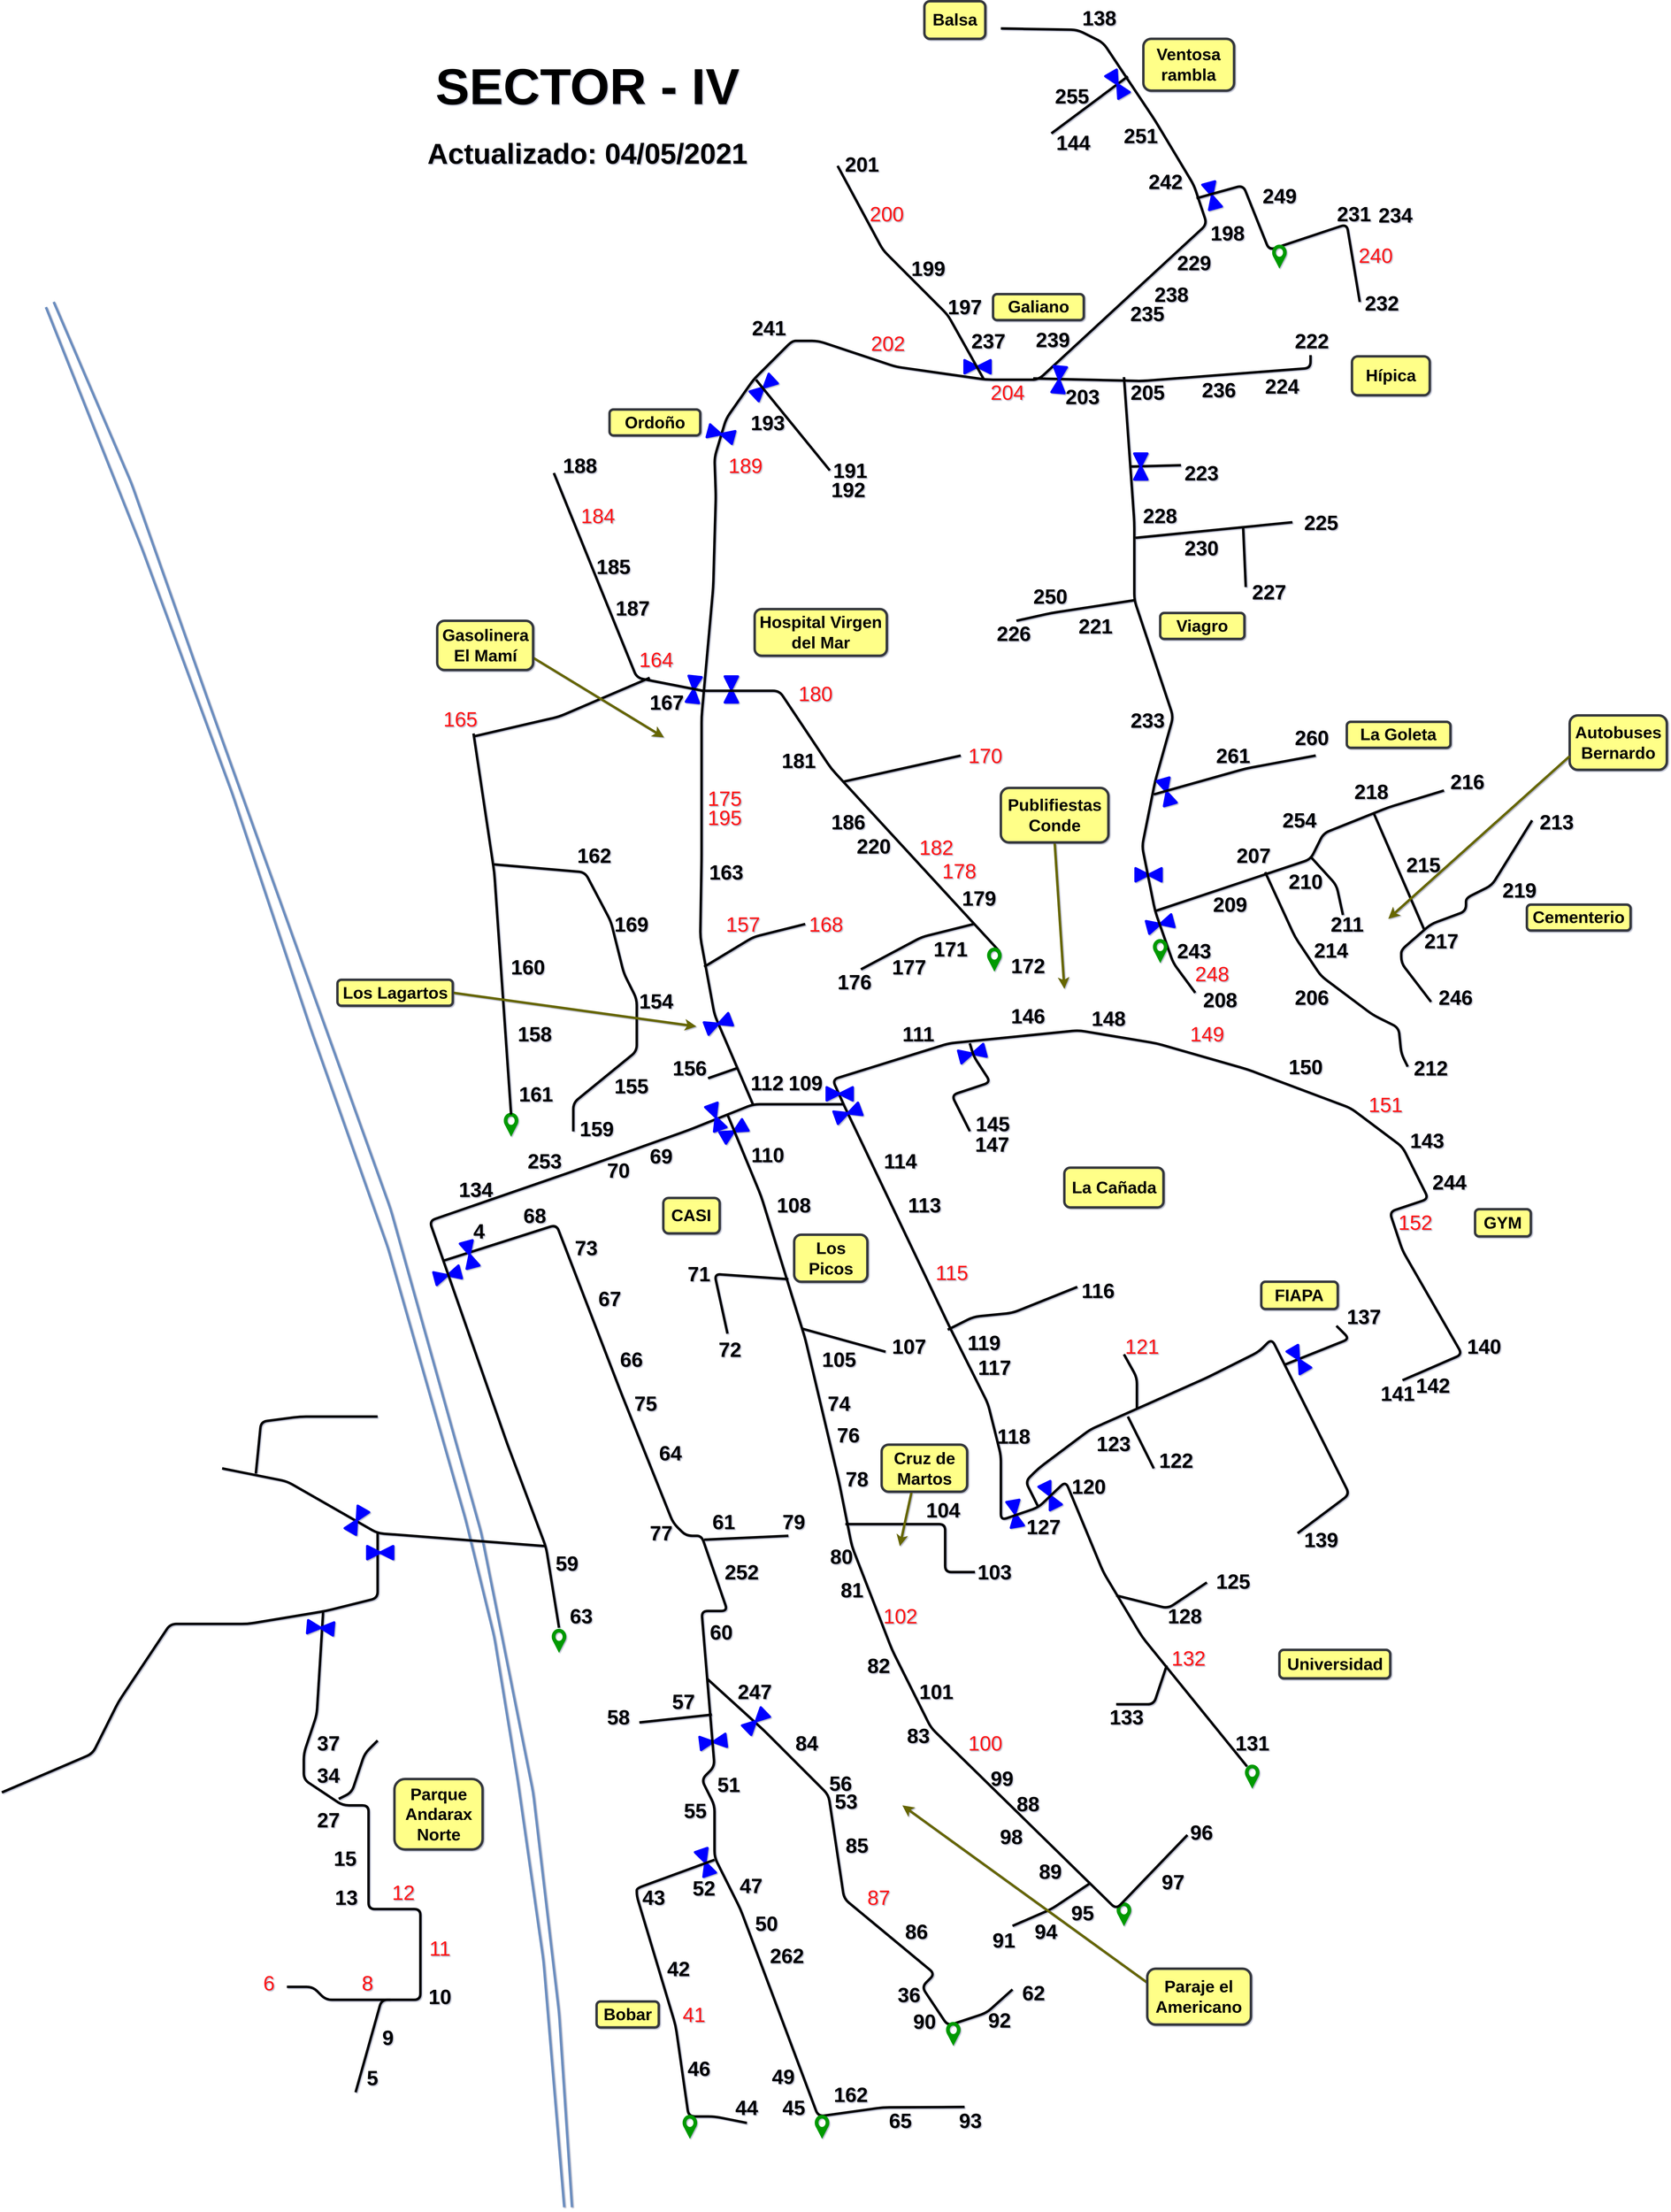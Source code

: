 <mxfile scale="1" border="0">
    <diagram id="HdCi4xxwm43SFn0jPlBq" name="Page-1">
        <mxGraphModel dx="2693" dy="1130" grid="1" gridSize="10" guides="1" tooltips="1" connect="1" arrows="1" fold="1" page="1" pageScale="1" pageWidth="400" pageHeight="400" math="0" shadow="1">
            <root>
                <mxCell id="0"/>
                <mxCell id="1" parent="0"/>
                <mxCell id="sylwxvl_cKESi2oZsQH4-2" value="" style="endArrow=none;html=1;strokeWidth=4;fillColor=#dae8fc;strokeColor=#6c8ebf;fontSize=33;labelBackgroundColor=none;sketch=0;" parent="1" edge="1">
                    <mxGeometry x="166.36" y="10" width="53.414" height="53.414" as="geometry">
                        <mxPoint x="939.986" y="3568.693" as="sourcePoint"/>
                        <mxPoint x="103.634" y="495.086" as="targetPoint"/>
                        <Array as="points">
                            <mxPoint x="919.077" y="3255.059"/>
                            <mxPoint x="877.259" y="2899.608"/>
                            <mxPoint x="793.624" y="2481.43"/>
                            <mxPoint x="647.263" y="1958.708"/>
                            <mxPoint x="354.539" y="1143.262"/>
                            <mxPoint x="229.086" y="787.811"/>
                        </Array>
                    </mxGeometry>
                </mxCell>
                <mxCell id="sylwxvl_cKESi2oZsQH4-3" value="" style="endArrow=none;html=1;strokeWidth=4;fillColor=#dae8fc;strokeColor=#6c8ebf;fontSize=33;labelBackgroundColor=none;sketch=0;" parent="1" edge="1">
                    <mxGeometry x="166.36" y="10" width="53.414" height="53.414" as="geometry">
                        <mxPoint x="927.441" y="3568.693" as="sourcePoint"/>
                        <mxPoint x="91.088" y="503.45" as="targetPoint"/>
                        <Array as="points">
                            <mxPoint x="893.986" y="3171.424"/>
                            <mxPoint x="852.169" y="2878.699"/>
                            <mxPoint x="814.533" y="2648.702"/>
                            <mxPoint x="768.534" y="2460.522"/>
                            <mxPoint x="643.081" y="2021.435"/>
                            <mxPoint x="517.628" y="1665.984"/>
                            <mxPoint x="392.175" y="1289.624"/>
                            <mxPoint x="245.813" y="892.355"/>
                        </Array>
                    </mxGeometry>
                </mxCell>
                <mxCell id="sylwxvl_cKESi2oZsQH4-4" value="" style="endArrow=none;html=1;strokeWidth=4;fontSize=33;labelBackgroundColor=none;sketch=0;" parent="1" edge="1">
                    <mxGeometry x="166.36" y="10" width="53.414" height="53.414" as="geometry">
                        <mxPoint x="898.168" y="2502.339" as="sourcePoint"/>
                        <mxPoint x="375.448" y="2376.886" as="targetPoint"/>
                        <Array as="points">
                            <mxPoint x="626.354" y="2481.43"/>
                            <mxPoint x="479.992" y="2397.795"/>
                        </Array>
                    </mxGeometry>
                </mxCell>
                <mxCell id="sylwxvl_cKESi2oZsQH4-5" value="" style="endArrow=none;html=1;strokeWidth=4;fontSize=33;labelBackgroundColor=none;sketch=0;" parent="1" edge="1">
                    <mxGeometry x="166.36" y="10" width="53.414" height="53.414" as="geometry">
                        <mxPoint x="429.811" y="2385.25" as="sourcePoint"/>
                        <mxPoint x="626.354" y="2293.25" as="targetPoint"/>
                        <Array as="points">
                            <mxPoint x="438.174" y="2301.614"/>
                            <mxPoint x="500.901" y="2293.25"/>
                            <mxPoint x="563.627" y="2293.25"/>
                        </Array>
                    </mxGeometry>
                </mxCell>
                <mxCell id="sylwxvl_cKESi2oZsQH4-6" value="" style="endArrow=none;html=1;strokeWidth=4;fontSize=33;labelBackgroundColor=none;sketch=0;" parent="1" edge="1">
                    <mxGeometry x="166.36" y="10" width="53.414" height="53.414" as="geometry">
                        <mxPoint x="19.998" y="2899.608" as="sourcePoint"/>
                        <mxPoint x="626.354" y="2481.43" as="targetPoint"/>
                        <Array as="points">
                            <mxPoint x="166.36" y="2836.881"/>
                            <mxPoint x="208.178" y="2753.246"/>
                            <mxPoint x="291.813" y="2627.793"/>
                            <mxPoint x="417.266" y="2627.793"/>
                            <mxPoint x="542.719" y="2606.884"/>
                            <mxPoint x="626.354" y="2585.975"/>
                        </Array>
                    </mxGeometry>
                </mxCell>
                <mxCell id="sylwxvl_cKESi2oZsQH4-8" value="" style="endArrow=none;html=1;strokeWidth=4;fontSize=33;labelBackgroundColor=none;sketch=0;" parent="1" edge="1">
                    <mxGeometry x="166.36" y="10" width="53.414" height="53.414" as="geometry">
                        <mxPoint x="479.992" y="3213.241" as="sourcePoint"/>
                        <mxPoint x="647.263" y="3234.15" as="targetPoint"/>
                        <Array as="points">
                            <mxPoint x="521.81" y="3213.241"/>
                            <mxPoint x="542.719" y="3234.15"/>
                        </Array>
                    </mxGeometry>
                </mxCell>
                <mxCell id="sylwxvl_cKESi2oZsQH4-9" value="" style="endArrow=none;html=1;strokeWidth=4;fontSize=33;labelBackgroundColor=none;sketch=0;" parent="1" edge="1">
                    <mxGeometry x="166.36" y="10" width="53.414" height="53.414" as="geometry">
                        <mxPoint x="563.627" y="2910.063" as="sourcePoint"/>
                        <mxPoint x="626.354" y="2815.973" as="targetPoint"/>
                        <Array as="points">
                            <mxPoint x="584.536" y="2899.608"/>
                            <mxPoint x="605.445" y="2836.881"/>
                        </Array>
                    </mxGeometry>
                </mxCell>
                <mxCell id="sylwxvl_cKESi2oZsQH4-10" value="&lt;b style=&quot;font-size: 33px;&quot;&gt;37&lt;/b&gt;" style="text;html=1;strokeColor=none;fillColor=none;align=center;verticalAlign=middle;whiteSpace=wrap;opacity=15;strokeWidth=4;perimeterSpacing=0;fontSize=33;rounded=1;labelBackgroundColor=none;sketch=0;" parent="1" vertex="1">
                    <mxGeometry x="505.083" y="2799.245" width="83.635" height="41.818" as="geometry"/>
                </mxCell>
                <mxCell id="sylwxvl_cKESi2oZsQH4-11" value="&lt;b style=&quot;font-size: 33px;&quot;&gt;34&lt;/b&gt;" style="text;html=1;strokeColor=none;fillColor=none;align=center;verticalAlign=middle;whiteSpace=wrap;fontSize=33;opacity=15;rounded=1;labelBackgroundColor=none;strokeWidth=4;sketch=0;" parent="1" vertex="1">
                    <mxGeometry x="505.083" y="2851.518" width="83.635" height="41.818" as="geometry"/>
                </mxCell>
                <mxCell id="sylwxvl_cKESi2oZsQH4-14" value="&lt;b style=&quot;font-size: 33px;&quot;&gt;27&lt;/b&gt;" style="text;html=1;strokeColor=none;fillColor=none;align=center;verticalAlign=middle;whiteSpace=wrap;fontSize=33;strokeWidth=4;rounded=1;labelBackgroundColor=none;sketch=0;" parent="1" vertex="1">
                    <mxGeometry x="505.083" y="2922.608" width="83.635" height="41.818" as="geometry"/>
                </mxCell>
                <mxCell id="sylwxvl_cKESi2oZsQH4-15" value="&lt;b style=&quot;font-size: 33px;&quot;&gt;15&lt;/b&gt;" style="text;html=1;strokeColor=none;fillColor=none;align=center;verticalAlign=middle;whiteSpace=wrap;fontSize=33;rounded=1;labelBackgroundColor=none;strokeWidth=4;sketch=0;" parent="1" vertex="1">
                    <mxGeometry x="532.264" y="2985.335" width="83.635" height="41.818" as="geometry"/>
                </mxCell>
                <mxCell id="sylwxvl_cKESi2oZsQH4-16" value="13" style="text;html=1;strokeColor=none;fillColor=none;align=center;verticalAlign=middle;whiteSpace=wrap;fontSize=33;fontStyle=1;rounded=1;labelBackgroundColor=none;strokeWidth=4;sketch=0;" parent="1" vertex="1">
                    <mxGeometry x="534.355" y="3048.061" width="83.635" height="41.818" as="geometry"/>
                </mxCell>
                <mxCell id="sylwxvl_cKESi2oZsQH4-17" value="&lt;span style=&quot;font-size: 33px;&quot;&gt;12&lt;/span&gt;" style="text;html=1;strokeColor=none;fillColor=none;align=center;verticalAlign=middle;whiteSpace=wrap;fontSize=33;fontStyle=0;fontColor=#FF1212;rounded=1;labelBackgroundColor=none;strokeWidth=4;sketch=0;" parent="1" vertex="1">
                    <mxGeometry x="626.354" y="3039.698" width="83.635" height="41.818" as="geometry"/>
                </mxCell>
                <mxCell id="sylwxvl_cKESi2oZsQH4-18" value="&lt;span style=&quot;font-size: 33px;&quot;&gt;11&lt;/span&gt;" style="text;html=1;strokeColor=none;fillColor=none;align=center;verticalAlign=middle;whiteSpace=wrap;fontSize=33;fontStyle=0;fontColor=#FF1212;rounded=1;labelBackgroundColor=none;strokeWidth=4;sketch=0;" parent="1" vertex="1">
                    <mxGeometry x="684.898" y="3129.606" width="83.635" height="41.818" as="geometry"/>
                </mxCell>
                <mxCell id="sylwxvl_cKESi2oZsQH4-19" value="&lt;span style=&quot;font-size: 33px;&quot;&gt;6&lt;/span&gt;" style="text;html=1;strokeColor=none;fillColor=none;align=center;verticalAlign=middle;whiteSpace=wrap;fontSize=33;fontStyle=0;fontColor=#FF1212;rounded=1;labelBackgroundColor=none;strokeWidth=4;sketch=0;" parent="1" vertex="1">
                    <mxGeometry x="408.902" y="3186.06" width="83.635" height="41.818" as="geometry"/>
                </mxCell>
                <mxCell id="sylwxvl_cKESi2oZsQH4-20" value="8" style="text;html=1;strokeColor=none;fillColor=none;align=center;verticalAlign=middle;whiteSpace=wrap;fontSize=33;fontStyle=0;fontColor=#FF1212;rounded=1;labelBackgroundColor=none;strokeWidth=4;sketch=0;" parent="1" vertex="1">
                    <mxGeometry x="567.809" y="3186.06" width="83.635" height="41.818" as="geometry"/>
                </mxCell>
                <mxCell id="sylwxvl_cKESi2oZsQH4-21" value="10" style="text;html=1;strokeColor=none;fillColor=none;align=center;verticalAlign=middle;whiteSpace=wrap;fontSize=33;fontStyle=1;rounded=1;labelBackgroundColor=none;strokeWidth=4;sketch=0;" parent="1" vertex="1">
                    <mxGeometry x="684.898" y="3208.14" width="83.635" height="41.818" as="geometry"/>
                </mxCell>
                <mxCell id="sylwxvl_cKESi2oZsQH4-22" value="9" style="text;html=1;strokeColor=none;fillColor=none;align=center;verticalAlign=middle;whiteSpace=wrap;fontSize=33;fontStyle=1;rounded=1;labelBackgroundColor=none;strokeWidth=4;sketch=0;" parent="1" vertex="1">
                    <mxGeometry x="601.263" y="3274.128" width="83.635" height="41.818" as="geometry"/>
                </mxCell>
                <mxCell id="sylwxvl_cKESi2oZsQH4-23" value="5" style="text;html=1;strokeColor=none;fillColor=none;align=center;verticalAlign=middle;whiteSpace=wrap;fontSize=33;fontStyle=1;rounded=1;labelBackgroundColor=none;strokeWidth=4;sketch=0;" parent="1" vertex="1">
                    <mxGeometry x="576.173" y="3338.695" width="83.635" height="41.818" as="geometry"/>
                </mxCell>
                <mxCell id="sylwxvl_cKESi2oZsQH4-28" value="" style="verticalLabelPosition=bottom;align=center;html=1;verticalAlign=top;pointerEvents=1;dashed=0;shape=mxgraph.pid2valves.valve;valveType=gate;defState=closed;strokeWidth=4;fillColor=none;fontSize=33;rotation=-60;strokeColor=#0000FF;rounded=1;labelBackgroundColor=none;sketch=0;" parent="1" vertex="1">
                    <mxGeometry x="571.991" y="2450.067" width="41.818" height="20.909" as="geometry"/>
                </mxCell>
                <mxCell id="sylwxvl_cKESi2oZsQH4-36" value="" style="endArrow=none;html=1;strokeWidth=4;fontSize=33;labelBackgroundColor=none;sketch=0;" parent="1" edge="1">
                    <mxGeometry x="166.36" y="10" width="53.414" height="53.414" as="geometry">
                        <mxPoint x="590.809" y="3383.397" as="sourcePoint"/>
                        <mxPoint x="538.537" y="2606.884" as="targetPoint"/>
                        <Array as="points">
                            <mxPoint x="632.626" y="3234.15"/>
                            <mxPoint x="695.353" y="3234.15"/>
                            <mxPoint x="695.353" y="3087.788"/>
                            <mxPoint x="611.718" y="3087.788"/>
                            <mxPoint x="611.718" y="2920.517"/>
                            <mxPoint x="569.9" y="2920.517"/>
                            <mxPoint x="507.174" y="2878.699"/>
                            <mxPoint x="507.174" y="2836.881"/>
                            <mxPoint x="528.082" y="2774.155"/>
                        </Array>
                    </mxGeometry>
                </mxCell>
                <mxCell id="sylwxvl_cKESi2oZsQH4-37" value="" style="verticalLabelPosition=bottom;align=center;html=1;verticalAlign=top;pointerEvents=1;dashed=0;shape=mxgraph.pid2valves.valve;valveType=gate;defState=closed;strokeWidth=4;fillColor=none;fontSize=33;rotation=0;strokeColor=#0000FF;rounded=1;labelBackgroundColor=none;sketch=0;" parent="1" vertex="1">
                    <mxGeometry x="609.627" y="2502.339" width="41.818" height="20.909" as="geometry"/>
                </mxCell>
                <mxCell id="sylwxvl_cKESi2oZsQH4-39" value="" style="endArrow=none;html=1;strokeWidth=4;fontSize=33;labelBackgroundColor=none;sketch=0;" parent="1" edge="1">
                    <mxGeometry x="166.36" y="10" width="53.414" height="53.414" as="geometry">
                        <mxPoint x="1379.071" y="1791.437" as="sourcePoint"/>
                        <mxPoint x="2280.24" y="2234.706" as="targetPoint"/>
                        <Array as="points">
                            <mxPoint x="1360.253" y="1749.619"/>
                            <mxPoint x="1548.432" y="1691.074"/>
                            <mxPoint x="1757.52" y="1670.166"/>
                            <mxPoint x="1882.973" y="1691.074"/>
                            <mxPoint x="2029.335" y="1732.892"/>
                            <mxPoint x="2196.605" y="1795.619"/>
                            <mxPoint x="2280.24" y="1858.346"/>
                            <mxPoint x="2322.058" y="1941.981"/>
                            <mxPoint x="2259.332" y="1962.89"/>
                            <mxPoint x="2280.24" y="2025.617"/>
                            <mxPoint x="2376.421" y="2192.888"/>
                        </Array>
                    </mxGeometry>
                </mxCell>
                <mxCell id="sylwxvl_cKESi2oZsQH4-40" value="" style="verticalLabelPosition=bottom;align=center;outlineConnect=0;dashed=0;html=1;verticalAlign=top;shape=mxgraph.pid.flow_sensors.rotameter;strokeWidth=4;fillColor=none;fontSize=33;rotation=-90;strokeColor=#FF1212;rounded=1;labelBackgroundColor=none;sketch=0;" parent="1" vertex="1">
                    <mxGeometry x="1540.717" y="3278.728" width="29.272" height="17.522" as="geometry"/>
                </mxCell>
                <mxCell id="sylwxvl_cKESi2oZsQH4-42" value="" style="verticalLabelPosition=bottom;align=center;outlineConnect=0;dashed=0;html=1;verticalAlign=top;shape=mxgraph.pid.flow_sensors.rotameter;strokeWidth=6;fillColor=none;fontSize=33;rotation=-90;fontColor=#009900;strokeColor=#009900;rounded=1;labelBackgroundColor=none;sketch=0;" parent="1" vertex="1">
                    <mxGeometry x="2023.062" y="2863.666" width="29.272" height="17.522" as="geometry"/>
                </mxCell>
                <mxCell id="sylwxvl_cKESi2oZsQH4-43" value="" style="verticalLabelPosition=bottom;align=center;outlineConnect=0;dashed=0;html=1;verticalAlign=top;shape=mxgraph.pid.flow_sensors.rotameter;strokeWidth=6;fillColor=none;fontSize=33;rotation=-90;strokeColor=#009900;rounded=1;labelBackgroundColor=none;sketch=0;" parent="1" vertex="1">
                    <mxGeometry x="1816.065" y="3085.697" width="29.272" height="17.522" as="geometry"/>
                </mxCell>
                <mxCell id="sylwxvl_cKESi2oZsQH4-44" value="" style="verticalLabelPosition=bottom;align=center;outlineConnect=0;dashed=0;html=1;verticalAlign=top;shape=mxgraph.pid.flow_sensors.rotameter;strokeWidth=4;fillColor=none;fontSize=33;rotation=-90;strokeColor=#FF1212;rounded=1;labelBackgroundColor=none;sketch=0;" parent="1" vertex="1">
                    <mxGeometry x="1115.62" y="3428.603" width="29.272" height="17.522" as="geometry"/>
                </mxCell>
                <mxCell id="sylwxvl_cKESi2oZsQH4-45" value="" style="verticalLabelPosition=bottom;align=center;outlineConnect=0;dashed=0;html=1;verticalAlign=top;shape=mxgraph.pid.flow_sensors.rotameter;strokeWidth=4;fillColor=none;fontSize=33;rotation=-90;strokeColor=#FF1212;rounded=1;labelBackgroundColor=none;sketch=0;" parent="1" vertex="1">
                    <mxGeometry x="1328.89" y="3428.603" width="29.272" height="17.522" as="geometry"/>
                </mxCell>
                <mxCell id="sylwxvl_cKESi2oZsQH4-46" value="" style="verticalLabelPosition=bottom;align=center;outlineConnect=0;dashed=0;html=1;verticalAlign=top;shape=mxgraph.pid.flow_sensors.rotameter;strokeWidth=6;fillColor=none;fontSize=33;rotation=-90;strokeColor=#009900;rounded=1;labelBackgroundColor=none;sketch=0;" parent="1" vertex="1">
                    <mxGeometry x="827.078" y="1811.949" width="29.272" height="17.522" as="geometry"/>
                </mxCell>
                <mxCell id="sylwxvl_cKESi2oZsQH4-47" value="" style="verticalLabelPosition=bottom;align=center;outlineConnect=0;dashed=0;html=1;verticalAlign=top;shape=mxgraph.pid.flow_sensors.rotameter;strokeWidth=6;fillColor=none;fontSize=33;rotation=-90;fontColor=#009900;strokeColor=#009900;rounded=1;labelBackgroundColor=none;sketch=0;" parent="1" vertex="1">
                    <mxGeometry x="904.441" y="2644.52" width="29.272" height="17.522" as="geometry"/>
                </mxCell>
                <mxCell id="sylwxvl_cKESi2oZsQH4-51" value="" style="verticalLabelPosition=bottom;align=center;html=1;verticalAlign=top;pointerEvents=1;dashed=0;shape=mxgraph.pid2valves.valve;valveType=gate;defState=closed;strokeWidth=4;fillColor=none;fontSize=33;rotation=-116;strokeColor=#0000FF;rounded=1;labelBackgroundColor=none;sketch=0;" parent="1" vertex="1">
                    <mxGeometry x="1690.612" y="2410.34" width="41.818" height="20.909" as="geometry"/>
                </mxCell>
                <mxCell id="sylwxvl_cKESi2oZsQH4-53" value="" style="verticalLabelPosition=bottom;align=center;html=1;verticalAlign=top;pointerEvents=1;dashed=0;shape=mxgraph.pid2valves.valve;valveType=gate;defState=closed;strokeWidth=4;fillColor=none;fontSize=33;rotation=-15;strokeColor=#0000FF;rounded=1;labelBackgroundColor=none;sketch=0;" parent="1" vertex="1">
                    <mxGeometry x="1868.337" y="1488.258" width="41.818" height="20.909" as="geometry"/>
                </mxCell>
                <mxCell id="sylwxvl_cKESi2oZsQH4-54" value="" style="verticalLabelPosition=bottom;align=center;html=1;verticalAlign=top;pointerEvents=1;dashed=0;shape=mxgraph.pid2valves.valve;valveType=gate;defState=closed;strokeWidth=4;fillColor=none;fontSize=33;rotation=-100;strokeColor=#0000FF;rounded=1;labelBackgroundColor=none;sketch=0;" parent="1" vertex="1">
                    <mxGeometry x="1634.158" y="2439.613" width="41.818" height="20.909" as="geometry"/>
                </mxCell>
                <mxCell id="sylwxvl_cKESi2oZsQH4-55" value="" style="endArrow=none;html=1;strokeWidth=4;fontSize=33;labelBackgroundColor=none;sketch=0;" parent="1" edge="1">
                    <mxGeometry x="166.36" y="10" width="53.414" height="53.414" as="geometry">
                        <mxPoint x="1818.156" y="2757.428" as="sourcePoint"/>
                        <mxPoint x="1899.7" y="2694.701" as="targetPoint"/>
                        <Array as="points">
                            <mxPoint x="1878.791" y="2757.428"/>
                        </Array>
                    </mxGeometry>
                </mxCell>
                <mxCell id="sylwxvl_cKESi2oZsQH4-56" value="133" style="text;html=1;strokeColor=none;fillColor=none;align=center;verticalAlign=middle;whiteSpace=wrap;fontSize=33;fontStyle=1;rounded=1;labelBackgroundColor=none;strokeWidth=4;sketch=0;" parent="1" vertex="1">
                    <mxGeometry x="1793.065" y="2757.428" width="83.635" height="41.818" as="geometry"/>
                </mxCell>
                <mxCell id="sylwxvl_cKESi2oZsQH4-57" value="131" style="text;html=1;strokeColor=none;fillColor=none;align=center;verticalAlign=middle;whiteSpace=wrap;fontSize=33;fontStyle=1;rounded=1;labelBackgroundColor=none;strokeWidth=4;sketch=0;" parent="1" vertex="1">
                    <mxGeometry x="1995.881" y="2799.245" width="83.635" height="41.818" as="geometry"/>
                </mxCell>
                <mxCell id="sylwxvl_cKESi2oZsQH4-58" value="&lt;span style=&quot;font-size: 33px;&quot;&gt;132&lt;/span&gt;" style="text;html=1;strokeColor=none;fillColor=none;align=center;verticalAlign=middle;whiteSpace=wrap;fontSize=33;fontStyle=0;fontColor=#FF1212;rounded=1;labelBackgroundColor=none;strokeWidth=4;sketch=0;" parent="1" vertex="1">
                    <mxGeometry x="1893.427" y="2662.041" width="83.635" height="41.818" as="geometry"/>
                </mxCell>
                <mxCell id="sylwxvl_cKESi2oZsQH4-59" value="" style="endArrow=none;html=1;strokeWidth=4;fontSize=33;labelBackgroundColor=none;sketch=0;" parent="1" edge="1">
                    <mxGeometry x="166.36" y="10" width="53.414" height="53.414" as="geometry">
                        <mxPoint x="1818.156" y="2581.793" as="sourcePoint"/>
                        <mxPoint x="1964.517" y="2560.884" as="targetPoint"/>
                        <Array as="points">
                            <mxPoint x="1901.791" y="2602.702"/>
                        </Array>
                    </mxGeometry>
                </mxCell>
                <mxCell id="sylwxvl_cKESi2oZsQH4-60" value="128" style="text;html=1;strokeColor=none;fillColor=none;align=center;verticalAlign=middle;whiteSpace=wrap;fontSize=33;fontStyle=1;rounded=1;labelBackgroundColor=none;strokeWidth=4;sketch=0;" parent="1" vertex="1">
                    <mxGeometry x="1887.155" y="2594.338" width="83.635" height="41.818" as="geometry"/>
                </mxCell>
                <mxCell id="sylwxvl_cKESi2oZsQH4-61" value="125" style="text;html=1;strokeColor=none;fillColor=none;align=center;verticalAlign=middle;whiteSpace=wrap;fontSize=33;fontStyle=1;rounded=1;labelBackgroundColor=none;strokeWidth=4;sketch=0;" parent="1" vertex="1">
                    <mxGeometry x="1964.517" y="2537.884" width="83.635" height="41.818" as="geometry"/>
                </mxCell>
                <mxCell id="sylwxvl_cKESi2oZsQH4-64" value="127" style="text;html=1;strokeColor=none;fillColor=none;align=center;verticalAlign=middle;whiteSpace=wrap;fontSize=33;fontStyle=1;rounded=1;labelBackgroundColor=none;strokeWidth=4;sketch=0;" parent="1" vertex="1">
                    <mxGeometry x="1659.245" y="2450.069" width="83.635" height="41.818" as="geometry"/>
                </mxCell>
                <mxCell id="sylwxvl_cKESi2oZsQH4-65" value="120" style="text;html=1;strokeColor=none;fillColor=none;align=center;verticalAlign=middle;whiteSpace=wrap;fontSize=33;fontStyle=1;rounded=1;labelBackgroundColor=none;strokeWidth=4;sketch=0;" parent="1" vertex="1">
                    <mxGeometry x="1732.43" y="2385.25" width="83.635" height="41.818" as="geometry"/>
                </mxCell>
                <mxCell id="sylwxvl_cKESi2oZsQH4-66" value="" style="endArrow=none;html=1;strokeWidth=4;fontSize=33;labelBackgroundColor=none;sketch=0;" parent="1" edge="1">
                    <mxGeometry x="166.36" y="10" width="53.414" height="53.414" as="geometry">
                        <mxPoint x="2110.879" y="2481.43" as="sourcePoint"/>
                        <mxPoint x="1692.703" y="2439.613" as="targetPoint"/>
                        <Array as="points">
                            <mxPoint x="2194.514" y="2418.704"/>
                            <mxPoint x="2069.061" y="2167.797"/>
                            <mxPoint x="2048.153" y="2188.706"/>
                            <mxPoint x="1964.517" y="2230.524"/>
                            <mxPoint x="1776.338" y="2314.159"/>
                            <mxPoint x="1692.703" y="2376.886"/>
                            <mxPoint x="1671.794" y="2397.795"/>
                        </Array>
                    </mxGeometry>
                </mxCell>
                <mxCell id="sylwxvl_cKESi2oZsQH4-67" value="" style="endArrow=none;html=1;strokeWidth=4;fontSize=33;labelBackgroundColor=none;sketch=0;" parent="1" edge="1">
                    <mxGeometry x="166.36" y="10" width="53.414" height="53.414" as="geometry">
                        <mxPoint x="1878.791" y="2376.886" as="sourcePoint"/>
                        <mxPoint x="1836.974" y="2293.25" as="targetPoint"/>
                    </mxGeometry>
                </mxCell>
                <mxCell id="sylwxvl_cKESi2oZsQH4-68" value="" style="endArrow=none;html=1;strokeWidth=4;fontSize=33;labelBackgroundColor=none;sketch=0;" parent="1" edge="1">
                    <mxGeometry x="166.36" y="10" width="53.414" height="53.414" as="geometry">
                        <mxPoint x="1851.61" y="2280.705" as="sourcePoint"/>
                        <mxPoint x="1830.701" y="2192.888" as="targetPoint"/>
                        <Array as="points">
                            <mxPoint x="1851.61" y="2230.524"/>
                        </Array>
                    </mxGeometry>
                </mxCell>
                <mxCell id="sylwxvl_cKESi2oZsQH4-69" value="" style="endArrow=none;html=1;strokeWidth=4;fontSize=33;labelBackgroundColor=none;sketch=0;" parent="1" edge="1">
                    <mxGeometry x="166.36" y="10" width="53.414" height="53.414" as="geometry">
                        <mxPoint x="2089.97" y="2209.615" as="sourcePoint"/>
                        <mxPoint x="2173.605" y="2146.888" as="targetPoint"/>
                        <Array as="points">
                            <mxPoint x="2194.514" y="2167.797"/>
                        </Array>
                    </mxGeometry>
                </mxCell>
                <mxCell id="sylwxvl_cKESi2oZsQH4-70" value="118" style="text;html=1;strokeColor=none;fillColor=none;align=center;verticalAlign=middle;whiteSpace=wrap;fontSize=33;fontStyle=1;rounded=1;labelBackgroundColor=none;strokeWidth=4;sketch=0;" parent="1" vertex="1">
                    <mxGeometry x="1611.159" y="2304.102" width="83.635" height="41.818" as="geometry"/>
                </mxCell>
                <mxCell id="sylwxvl_cKESi2oZsQH4-71" value="123" style="text;html=1;strokeColor=none;fillColor=none;align=center;verticalAlign=middle;whiteSpace=wrap;fontSize=33;fontStyle=1;rounded=1;labelBackgroundColor=none;strokeWidth=4;sketch=0;" parent="1" vertex="1">
                    <mxGeometry x="1772.156" y="2316.25" width="83.635" height="41.818" as="geometry"/>
                </mxCell>
                <mxCell id="sylwxvl_cKESi2oZsQH4-72" value="122" style="text;html=1;strokeColor=none;fillColor=none;align=center;verticalAlign=middle;whiteSpace=wrap;fontSize=33;fontStyle=1;rounded=1;labelBackgroundColor=none;strokeWidth=4;sketch=0;" parent="1" vertex="1">
                    <mxGeometry x="1872.519" y="2343.432" width="83.635" height="41.818" as="geometry"/>
                </mxCell>
                <mxCell id="sylwxvl_cKESi2oZsQH4-73" value="137" style="text;html=1;strokeColor=none;fillColor=none;align=center;verticalAlign=middle;whiteSpace=wrap;fontSize=33;fontStyle=1;rounded=1;labelBackgroundColor=none;strokeWidth=4;sketch=0;" parent="1" vertex="1">
                    <mxGeometry x="2175.696" y="2111.343" width="83.635" height="41.818" as="geometry"/>
                </mxCell>
                <mxCell id="sylwxvl_cKESi2oZsQH4-74" value="119" style="text;html=1;strokeColor=none;fillColor=none;align=center;verticalAlign=middle;whiteSpace=wrap;fontSize=33;fontStyle=1;rounded=1;labelBackgroundColor=none;strokeWidth=4;sketch=0;" parent="1" vertex="1">
                    <mxGeometry x="1563.068" y="2153.161" width="83.635" height="41.818" as="geometry"/>
                </mxCell>
                <mxCell id="sylwxvl_cKESi2oZsQH4-75" value="117" style="text;html=1;strokeColor=none;fillColor=none;align=center;verticalAlign=middle;whiteSpace=wrap;fontSize=33;fontStyle=1;rounded=1;labelBackgroundColor=none;strokeWidth=4;sketch=0;" parent="1" vertex="1">
                    <mxGeometry x="1580.443" y="2192.888" width="83.635" height="41.818" as="geometry"/>
                </mxCell>
                <mxCell id="sylwxvl_cKESi2oZsQH4-76" value="" style="endArrow=none;html=1;strokeWidth=4;fontSize=33;labelBackgroundColor=none;sketch=0;" parent="1" edge="1">
                    <mxGeometry x="166.36" y="10" width="53.414" height="53.414" as="geometry">
                        <mxPoint x="1546.341" y="2153.161" as="sourcePoint"/>
                        <mxPoint x="1755.429" y="2084.162" as="targetPoint"/>
                        <Array as="points">
                            <mxPoint x="1588.159" y="2132.252"/>
                            <mxPoint x="1650.885" y="2125.979"/>
                        </Array>
                    </mxGeometry>
                </mxCell>
                <mxCell id="sylwxvl_cKESi2oZsQH4-77" value="116" style="text;html=1;strokeColor=none;fillColor=none;align=center;verticalAlign=middle;whiteSpace=wrap;fontSize=33;fontStyle=1;rounded=1;labelBackgroundColor=none;strokeWidth=4;sketch=0;" parent="1" vertex="1">
                    <mxGeometry x="1747.066" y="2069.525" width="83.635" height="41.818" as="geometry"/>
                </mxCell>
                <mxCell id="sylwxvl_cKESi2oZsQH4-52" value="" style="verticalLabelPosition=bottom;align=center;html=1;verticalAlign=top;pointerEvents=1;dashed=0;shape=mxgraph.pid2valves.valve;valveType=gate;defState=closed;strokeWidth=4;fillColor=none;fontSize=33;rotation=-120;strokeColor=#0000FF;rounded=1;labelBackgroundColor=none;sketch=0;" parent="1" vertex="1">
                    <mxGeometry x="2092.061" y="2190.797" width="41.818" height="20.909" as="geometry"/>
                </mxCell>
                <mxCell id="sylwxvl_cKESi2oZsQH4-81" value="&lt;span style=&quot;font-size: 33px;&quot;&gt;121&lt;/span&gt;" style="text;html=1;strokeColor=none;fillColor=none;align=center;verticalAlign=middle;whiteSpace=wrap;fontSize=33;fontColor=#FF1212;fontStyle=0;rounded=1;labelBackgroundColor=none;strokeWidth=4;sketch=0;" parent="1" vertex="1">
                    <mxGeometry x="1818.156" y="2159.434" width="83.635" height="41.818" as="geometry"/>
                </mxCell>
                <mxCell id="sylwxvl_cKESi2oZsQH4-82" value="115" style="text;html=1;strokeColor=none;fillColor=none;align=center;verticalAlign=middle;whiteSpace=wrap;fontSize=33;fontStyle=0;fontColor=#FF1212;rounded=1;labelBackgroundColor=none;strokeWidth=4;sketch=0;" parent="1" vertex="1">
                    <mxGeometry x="1511.444" y="2040.253" width="83.635" height="41.818" as="geometry"/>
                </mxCell>
                <mxCell id="sylwxvl_cKESi2oZsQH4-83" value="113" style="text;html=1;strokeColor=none;fillColor=none;align=center;verticalAlign=middle;whiteSpace=wrap;fontSize=33;fontStyle=1;rounded=1;labelBackgroundColor=none;strokeWidth=4;sketch=0;" parent="1" vertex="1">
                    <mxGeometry x="1466.888" y="1931.527" width="83.635" height="41.818" as="geometry"/>
                </mxCell>
                <mxCell id="sylwxvl_cKESi2oZsQH4-84" value="114" style="text;html=1;strokeColor=none;fillColor=none;align=center;verticalAlign=middle;whiteSpace=wrap;fontSize=33;fontStyle=1;rounded=1;labelBackgroundColor=none;strokeWidth=4;sketch=0;" parent="1" vertex="1">
                    <mxGeometry x="1427.809" y="1860.436" width="83.635" height="41.818" as="geometry"/>
                </mxCell>
                <mxCell id="sylwxvl_cKESi2oZsQH4-87" value="" style="verticalLabelPosition=bottom;align=center;html=1;verticalAlign=top;pointerEvents=1;dashed=0;shape=mxgraph.pid2valves.valve;valveType=gate;defState=closed;strokeWidth=4;fillColor=none;fontSize=33;rotation=353;strokeColor=#0000FF;rounded=1;labelBackgroundColor=none;sketch=0;" parent="1" vertex="1">
                    <mxGeometry x="1146.983" y="2807.609" width="41.818" height="20.909" as="geometry"/>
                </mxCell>
                <mxCell id="sylwxvl_cKESi2oZsQH4-88" value="" style="verticalLabelPosition=bottom;align=center;html=1;verticalAlign=top;pointerEvents=1;dashed=0;shape=mxgraph.pid2valves.valve;valveType=gate;defState=closed;strokeWidth=4;fillColor=none;fontSize=33;rotation=251;strokeColor=#0000FF;rounded=1;labelBackgroundColor=none;sketch=0;" parent="1" vertex="1">
                    <mxGeometry x="1134.438" y="3002.062" width="41.818" height="20.909" as="geometry"/>
                </mxCell>
                <mxCell id="sylwxvl_cKESi2oZsQH4-91" value="" style="verticalLabelPosition=bottom;align=center;html=1;verticalAlign=top;pointerEvents=1;dashed=0;shape=mxgraph.pid2valves.valve;valveType=gate;defState=closed;strokeWidth=4;fillColor=none;fontSize=33;rotation=-30;strokeColor=#0000FF;rounded=1;labelBackgroundColor=none;sketch=0;" parent="1" vertex="1">
                    <mxGeometry x="1180.437" y="1822.8" width="41.818" height="20.909" as="geometry"/>
                </mxCell>
                <mxCell id="sylwxvl_cKESi2oZsQH4-93" value="" style="verticalLabelPosition=bottom;align=center;html=1;verticalAlign=top;pointerEvents=1;dashed=0;shape=mxgraph.pid2valves.valve;valveType=gate;defState=closed;strokeWidth=4;fillColor=none;fontSize=33;rotation=-15;strokeColor=#0000FF;rounded=1;labelBackgroundColor=none;sketch=0;" parent="1" vertex="1">
                    <mxGeometry x="1565.159" y="1697.347" width="41.818" height="20.909" as="geometry"/>
                </mxCell>
                <mxCell id="sylwxvl_cKESi2oZsQH4-95" value="" style="verticalLabelPosition=bottom;align=center;html=1;verticalAlign=top;pointerEvents=1;dashed=0;shape=mxgraph.pid2valves.valve;valveType=gate;defState=closed;strokeWidth=4;fillColor=none;fontSize=33;rotation=-15;strokeColor=#0000FF;rounded=1;labelBackgroundColor=none;sketch=0;" parent="1" vertex="1">
                    <mxGeometry x="718.352" y="2054.889" width="41.818" height="20.909" as="geometry"/>
                </mxCell>
                <mxCell id="sylwxvl_cKESi2oZsQH4-98" value="" style="endArrow=none;html=1;strokeWidth=4;fontSize=33;labelBackgroundColor=none;sketch=0;" parent="1" edge="1">
                    <mxGeometry x="166.36" y="10" width="53.414" height="53.414" as="geometry">
                        <mxPoint x="2029.335" y="2857.79" as="sourcePoint"/>
                        <mxPoint x="1379.071" y="1791.437" as="targetPoint"/>
                        <Array as="points">
                            <mxPoint x="1859.973" y="2648.702"/>
                            <mxPoint x="1797.247" y="2544.157"/>
                            <mxPoint x="1736.611" y="2397.795"/>
                            <mxPoint x="1692.703" y="2439.613"/>
                            <mxPoint x="1632.067" y="2460.522"/>
                            <mxPoint x="1632.067" y="2355.977"/>
                            <mxPoint x="1611.159" y="2272.342"/>
                            <mxPoint x="1548.432" y="2146.888"/>
                        </Array>
                    </mxGeometry>
                </mxCell>
                <mxCell id="sylwxvl_cKESi2oZsQH4-100" value="" style="endArrow=none;html=1;strokeWidth=4;fontSize=33;labelBackgroundColor=none;sketch=0;" parent="1" edge="1">
                    <mxGeometry x="166.36" y="10" width="53.414" height="53.414" as="geometry">
                        <mxPoint x="919.077" y="2633.966" as="sourcePoint"/>
                        <mxPoint x="1379.071" y="1789.346" as="targetPoint"/>
                        <Array as="points">
                            <mxPoint x="898.168" y="2504.43"/>
                            <mxPoint x="835.442" y="2337.159"/>
                            <mxPoint x="709.989" y="1977.526"/>
                            <mxPoint x="939.986" y="1898.072"/>
                            <mxPoint x="1128.165" y="1831.164"/>
                            <mxPoint x="1232.709" y="1789.346"/>
                        </Array>
                    </mxGeometry>
                </mxCell>
                <mxCell id="sylwxvl_cKESi2oZsQH4-102" value="" style="endArrow=none;html=1;strokeWidth=4;fontSize=33;labelBackgroundColor=none;sketch=0;" parent="1" edge="1">
                    <mxGeometry x="166.36" y="10" width="53.414" height="53.414" as="geometry">
                        <mxPoint x="1933.154" y="2968.309" as="sourcePoint"/>
                        <mxPoint x="1190.892" y="1806.073" as="targetPoint"/>
                        <Array as="points">
                            <mxPoint x="1818.156" y="3087.788"/>
                            <mxPoint x="1519.16" y="2795.064"/>
                            <mxPoint x="1456.433" y="2669.61"/>
                            <mxPoint x="1391.616" y="2502.339"/>
                            <mxPoint x="1370.707" y="2397.795"/>
                            <mxPoint x="1316.344" y="2167.797"/>
                            <mxPoint x="1245.254" y="1937.799"/>
                        </Array>
                    </mxGeometry>
                </mxCell>
                <mxCell id="fkt52YcFWbxHf_qx1ULQ-1" value="" style="endArrow=none;html=1;strokeWidth=4;fontSize=33;labelBackgroundColor=none;sketch=0;" parent="1" edge="1">
                    <mxGeometry x="166.36" y="10" width="53.414" height="53.414" as="geometry">
                        <mxPoint x="1650.885" y="3114.97" as="sourcePoint"/>
                        <mxPoint x="1776.338" y="3045.97" as="targetPoint"/>
                        <Array as="points">
                            <mxPoint x="1713.612" y="3087.788"/>
                        </Array>
                    </mxGeometry>
                </mxCell>
                <mxCell id="fkt52YcFWbxHf_qx1ULQ-2" value="" style="endArrow=none;html=1;strokeWidth=4;fontSize=33;labelBackgroundColor=none;sketch=0;" parent="1" edge="1">
                    <mxGeometry x="166.36" y="10" width="53.414" height="53.414" as="geometry">
                        <mxPoint x="1381.162" y="2466.794" as="sourcePoint"/>
                        <mxPoint x="1590.25" y="2544.157" as="targetPoint"/>
                        <Array as="points">
                            <mxPoint x="1542.159" y="2466.794"/>
                            <mxPoint x="1542.159" y="2544.157"/>
                        </Array>
                    </mxGeometry>
                </mxCell>
                <mxCell id="fkt52YcFWbxHf_qx1ULQ-3" value="" style="endArrow=none;html=1;strokeWidth=4;fontSize=33;labelBackgroundColor=none;sketch=0;" parent="1" edge="1">
                    <mxGeometry x="166.36" y="10" width="53.414" height="53.414" as="geometry">
                        <mxPoint x="1310.072" y="2151.07" as="sourcePoint"/>
                        <mxPoint x="1445.979" y="2188.706" as="targetPoint"/>
                    </mxGeometry>
                </mxCell>
                <mxCell id="fkt52YcFWbxHf_qx1ULQ-4" value="" style="endArrow=none;html=1;strokeWidth=4;fontSize=33;labelBackgroundColor=none;sketch=0;" parent="1" edge="1">
                    <mxGeometry x="166.36" y="10" width="53.414" height="53.414" as="geometry">
                        <mxPoint x="1289.163" y="2071.616" as="sourcePoint"/>
                        <mxPoint x="1190.892" y="2159.434" as="targetPoint"/>
                        <Array as="points">
                            <mxPoint x="1169.983" y="2063.253"/>
                        </Array>
                    </mxGeometry>
                </mxCell>
                <mxCell id="sylwxvl_cKESi2oZsQH4-92" value="" style="verticalLabelPosition=bottom;align=center;html=1;verticalAlign=top;pointerEvents=1;dashed=0;shape=mxgraph.pid2valves.valve;valveType=gate;defState=closed;strokeWidth=4;fillColor=none;fontSize=33;rotation=-110;strokeColor=#0000FF;rounded=1;labelBackgroundColor=none;sketch=0;" parent="1" vertex="1">
                    <mxGeometry x="1151.165" y="1799.801" width="41.818" height="20.909" as="geometry"/>
                </mxCell>
                <mxCell id="fkt52YcFWbxHf_qx1ULQ-8" value="" style="endArrow=none;html=1;strokeWidth=4;fontSize=33;labelBackgroundColor=none;sketch=0;" parent="1" edge="1">
                    <mxGeometry x="166.36" y="10" width="53.414" height="53.414" as="geometry">
                        <mxPoint x="1582" y="1833" as="sourcePoint"/>
                        <mxPoint x="1581.886" y="1691.074" as="targetPoint"/>
                        <Array as="points">
                            <mxPoint x="1552.614" y="1774.71"/>
                            <mxPoint x="1615.34" y="1753.801"/>
                            <mxPoint x="1588.159" y="1711.983"/>
                        </Array>
                    </mxGeometry>
                </mxCell>
                <mxCell id="fkt52YcFWbxHf_qx1ULQ-9" value="145" style="text;html=1;strokeColor=none;fillColor=none;align=center;verticalAlign=middle;whiteSpace=wrap;fontStyle=1;fontSize=33;rounded=1;labelBackgroundColor=none;strokeWidth=4;sketch=0;" parent="1" vertex="1">
                    <mxGeometry x="1588.16" y="1799.8" width="61.84" height="41.82" as="geometry"/>
                </mxCell>
                <mxCell id="fkt52YcFWbxHf_qx1ULQ-10" value="112" style="text;html=1;strokeColor=none;fillColor=none;align=center;verticalAlign=middle;whiteSpace=wrap;fontSize=33;fontStyle=1;rounded=1;labelBackgroundColor=none;strokeWidth=4;sketch=0;" parent="1" vertex="1">
                    <mxGeometry x="1228.53" y="1739.16" width="51.93" height="31.36" as="geometry"/>
                </mxCell>
                <mxCell id="fkt52YcFWbxHf_qx1ULQ-11" value="111" style="text;html=1;strokeColor=none;fillColor=none;align=center;verticalAlign=middle;whiteSpace=wrap;fontSize=33;fontStyle=1;rounded=1;labelBackgroundColor=none;strokeWidth=4;sketch=0;" parent="1" vertex="1">
                    <mxGeometry x="1457.082" y="1655.529" width="83.635" height="41.818" as="geometry"/>
                </mxCell>
                <mxCell id="fkt52YcFWbxHf_qx1ULQ-12" value="146" style="text;html=1;strokeColor=none;fillColor=none;align=center;verticalAlign=middle;whiteSpace=wrap;fontSize=33;fontStyle=1;rounded=1;labelBackgroundColor=none;strokeWidth=4;sketch=0;" parent="1" vertex="1">
                    <mxGeometry x="1634.158" y="1626.257" width="83.635" height="41.818" as="geometry"/>
                </mxCell>
                <mxCell id="fkt52YcFWbxHf_qx1ULQ-13" value="148" style="text;html=1;strokeColor=none;fillColor=none;align=center;verticalAlign=middle;whiteSpace=wrap;fontSize=33;fontStyle=1;rounded=1;labelBackgroundColor=none;strokeWidth=4;sketch=0;" parent="1" vertex="1">
                    <mxGeometry x="1763.793" y="1630.439" width="83.635" height="41.818" as="geometry"/>
                </mxCell>
                <mxCell id="fkt52YcFWbxHf_qx1ULQ-14" value="110" style="text;html=1;strokeColor=none;fillColor=none;align=center;verticalAlign=middle;whiteSpace=wrap;fontSize=33;fontStyle=1;rounded=1;labelBackgroundColor=none;strokeWidth=4;sketch=0;" parent="1" vertex="1">
                    <mxGeometry x="1213.891" y="1849.982" width="83.635" height="41.818" as="geometry"/>
                </mxCell>
                <mxCell id="fkt52YcFWbxHf_qx1ULQ-15" value="69" style="text;html=1;strokeColor=none;fillColor=none;align=center;verticalAlign=middle;whiteSpace=wrap;fontSize=33;fontStyle=1;rounded=1;labelBackgroundColor=none;strokeWidth=4;sketch=0;" parent="1" vertex="1">
                    <mxGeometry x="1042.439" y="1852.073" width="83.635" height="41.818" as="geometry"/>
                </mxCell>
                <mxCell id="fkt52YcFWbxHf_qx1ULQ-16" value="71" style="text;html=1;strokeColor=none;fillColor=none;align=center;verticalAlign=middle;whiteSpace=wrap;fontSize=33;fontStyle=1;rounded=1;labelBackgroundColor=none;strokeWidth=4;sketch=0;" parent="1" vertex="1">
                    <mxGeometry x="1103.075" y="2042.344" width="83.635" height="41.818" as="geometry"/>
                </mxCell>
                <mxCell id="fkt52YcFWbxHf_qx1ULQ-17" value="108" style="text;html=1;strokeColor=none;fillColor=none;align=center;verticalAlign=middle;whiteSpace=wrap;fontSize=33;fontStyle=1;rounded=1;labelBackgroundColor=none;strokeWidth=4;sketch=0;" parent="1" vertex="1">
                    <mxGeometry x="1255.709" y="1931.527" width="83.635" height="41.818" as="geometry"/>
                </mxCell>
                <mxCell id="fkt52YcFWbxHf_qx1ULQ-20" value="72" style="text;html=1;strokeColor=none;fillColor=none;align=center;verticalAlign=middle;whiteSpace=wrap;fontSize=33;fontColor=none;fontStyle=1;rounded=1;labelBackgroundColor=none;strokeWidth=4;sketch=0;" parent="1" vertex="1">
                    <mxGeometry x="1153.256" y="2163.615" width="83.635" height="41.818" as="geometry"/>
                </mxCell>
                <mxCell id="fkt52YcFWbxHf_qx1ULQ-21" value="105" style="text;html=1;strokeColor=none;fillColor=none;align=center;verticalAlign=middle;whiteSpace=wrap;fontSize=33;fontColor=none;fontStyle=1;rounded=1;labelBackgroundColor=none;strokeWidth=4;sketch=0;" parent="1" vertex="1">
                    <mxGeometry x="1328.89" y="2180.342" width="83.635" height="41.818" as="geometry"/>
                </mxCell>
                <mxCell id="fkt52YcFWbxHf_qx1ULQ-22" value="107" style="text;html=1;strokeColor=none;fillColor=none;align=center;verticalAlign=middle;whiteSpace=wrap;fontSize=33;fontColor=none;fontStyle=1;rounded=1;labelBackgroundColor=none;strokeWidth=4;sketch=0;" parent="1" vertex="1">
                    <mxGeometry x="1441.797" y="2159.434" width="83.635" height="41.818" as="geometry"/>
                </mxCell>
                <mxCell id="fkt52YcFWbxHf_qx1ULQ-23" value="74" style="text;html=1;strokeColor=none;fillColor=none;align=center;verticalAlign=middle;whiteSpace=wrap;fontSize=33;fontColor=none;fontStyle=1;rounded=1;labelBackgroundColor=none;strokeWidth=4;sketch=0;" parent="1" vertex="1">
                    <mxGeometry x="1328.89" y="2251.433" width="83.635" height="41.818" as="geometry"/>
                </mxCell>
                <mxCell id="fkt52YcFWbxHf_qx1ULQ-24" value="76" style="text;html=1;strokeColor=none;fillColor=none;align=center;verticalAlign=middle;whiteSpace=wrap;fontSize=33;fontColor=none;fontStyle=1;rounded=1;labelBackgroundColor=none;strokeWidth=4;sketch=0;" parent="1" vertex="1">
                    <mxGeometry x="1343.526" y="2301.614" width="83.635" height="41.818" as="geometry"/>
                </mxCell>
                <mxCell id="fkt52YcFWbxHf_qx1ULQ-25" value="78" style="text;html=1;strokeColor=none;fillColor=none;align=center;verticalAlign=middle;whiteSpace=wrap;fontSize=33;fontColor=none;fontStyle=1;rounded=1;labelBackgroundColor=none;strokeWidth=4;sketch=0;" parent="1" vertex="1">
                    <mxGeometry x="1358.162" y="2372.704" width="83.635" height="41.818" as="geometry"/>
                </mxCell>
                <mxCell id="fkt52YcFWbxHf_qx1ULQ-26" value="104" style="text;html=1;strokeColor=none;fillColor=none;align=center;verticalAlign=middle;whiteSpace=wrap;fontSize=33;fontColor=none;fontStyle=1;rounded=1;labelBackgroundColor=none;strokeWidth=4;sketch=0;" parent="1" vertex="1">
                    <mxGeometry x="1496.808" y="2422.886" width="83.635" height="41.818" as="geometry"/>
                </mxCell>
                <mxCell id="fkt52YcFWbxHf_qx1ULQ-27" value="103" style="text;html=1;strokeColor=none;fillColor=none;align=center;verticalAlign=middle;whiteSpace=wrap;fontSize=33;fontColor=none;fontStyle=1;rounded=1;labelBackgroundColor=none;strokeWidth=4;sketch=0;" parent="1" vertex="1">
                    <mxGeometry x="1580.443" y="2523.248" width="83.635" height="41.818" as="geometry"/>
                </mxCell>
                <mxCell id="fkt52YcFWbxHf_qx1ULQ-30" value="" style="endArrow=classic;html=1;strokeWidth=4;fontSize=33;fontColor=none;exitX=0.35;exitY=1.003;exitDx=0;exitDy=0;exitPerimeter=0;strokeColor=#666600;labelBackgroundColor=none;sketch=0;" parent="1" source="19" edge="1">
                    <mxGeometry x="166.36" y="10" width="53.414" height="53.414" as="geometry">
                        <mxPoint x="1478.388" y="2418.704" as="sourcePoint"/>
                        <mxPoint x="1468.979" y="2502.339" as="targetPoint"/>
                    </mxGeometry>
                </mxCell>
                <mxCell id="fkt52YcFWbxHf_qx1ULQ-31" value="134" style="text;html=1;strokeColor=none;fillColor=none;align=center;verticalAlign=middle;whiteSpace=wrap;fontSize=33;fontColor=none;fontStyle=1;rounded=1;labelBackgroundColor=none;strokeWidth=4;sketch=0;" parent="1" vertex="1">
                    <mxGeometry x="743.443" y="1906.436" width="83.635" height="41.818" as="geometry"/>
                </mxCell>
                <mxCell id="fkt52YcFWbxHf_qx1ULQ-32" value="4" style="text;html=1;strokeColor=none;fillColor=none;align=center;verticalAlign=middle;whiteSpace=wrap;fontSize=33;fontColor=none;fontStyle=1;rounded=1;labelBackgroundColor=none;strokeWidth=4;sketch=0;" parent="1" vertex="1">
                    <mxGeometry x="747.625" y="1973.344" width="83.635" height="41.818" as="geometry"/>
                </mxCell>
                <mxCell id="fkt52YcFWbxHf_qx1ULQ-33" value="" style="endArrow=none;html=1;strokeWidth=4;fontSize=33;fontColor=none;labelBackgroundColor=none;sketch=0;" parent="1" edge="1">
                    <mxGeometry x="166.36" y="10" width="53.414" height="53.414" as="geometry">
                        <mxPoint x="730.898" y="2042.344" as="sourcePoint"/>
                        <mxPoint x="1573.523" y="3407.045" as="targetPoint"/>
                        <Array as="points">
                            <mxPoint x="914.895" y="1983.799"/>
                            <mxPoint x="1019.439" y="2255.614"/>
                            <mxPoint x="1103.075" y="2464.703"/>
                            <mxPoint x="1123.983" y="2485.612"/>
                            <mxPoint x="1149.074" y="2485.612"/>
                            <mxPoint x="1190.892" y="2606.884"/>
                            <mxPoint x="1149.074" y="2606.884"/>
                            <mxPoint x="1169.983" y="2857.79"/>
                            <mxPoint x="1149.074" y="2878.699"/>
                            <mxPoint x="1169.983" y="2920.517"/>
                            <mxPoint x="1169.983" y="3004.153"/>
                            <mxPoint x="1211.8" y="3087.788"/>
                            <mxPoint x="1337.253" y="3422.33"/>
                            <mxPoint x="1441.797" y="3407.694"/>
                        </Array>
                    </mxGeometry>
                </mxCell>
                <mxCell id="fkt52YcFWbxHf_qx1ULQ-35" value="68" style="text;html=1;strokeColor=none;fillColor=none;align=center;verticalAlign=middle;whiteSpace=wrap;fontSize=33;fontColor=none;fontStyle=1;rounded=1;labelBackgroundColor=none;strokeWidth=4;sketch=0;" parent="1" vertex="1">
                    <mxGeometry x="837.533" y="1948.254" width="83.635" height="41.818" as="geometry"/>
                </mxCell>
                <mxCell id="fkt52YcFWbxHf_qx1ULQ-36" value="73" style="text;html=1;strokeColor=none;fillColor=none;align=center;verticalAlign=middle;whiteSpace=wrap;fontSize=33;fontColor=none;fontStyle=1;rounded=1;labelBackgroundColor=none;strokeWidth=4;sketch=0;" parent="1" vertex="1">
                    <mxGeometry x="921.168" y="2000.526" width="83.635" height="41.818" as="geometry"/>
                </mxCell>
                <mxCell id="fkt52YcFWbxHf_qx1ULQ-37" value="67" style="text;html=1;strokeColor=none;fillColor=none;align=center;verticalAlign=middle;whiteSpace=wrap;fontSize=33;fontColor=none;fontStyle=1;rounded=1;labelBackgroundColor=none;strokeWidth=4;sketch=0;" parent="1" vertex="1">
                    <mxGeometry x="958.804" y="2082.071" width="83.635" height="41.818" as="geometry"/>
                </mxCell>
                <mxCell id="fkt52YcFWbxHf_qx1ULQ-38" value="66" style="text;html=1;strokeColor=none;fillColor=none;align=center;verticalAlign=middle;whiteSpace=wrap;fontSize=33;fontColor=none;fontStyle=1;rounded=1;labelBackgroundColor=none;strokeWidth=4;sketch=0;" parent="1" vertex="1">
                    <mxGeometry x="994.349" y="2180.342" width="83.635" height="41.818" as="geometry"/>
                </mxCell>
                <mxCell id="fkt52YcFWbxHf_qx1ULQ-39" value="75" style="text;html=1;strokeColor=none;fillColor=none;align=center;verticalAlign=middle;whiteSpace=wrap;fontSize=33;fontColor=none;fontStyle=1;rounded=1;labelBackgroundColor=none;strokeWidth=4;sketch=0;" parent="1" vertex="1">
                    <mxGeometry x="1017.348" y="2251.433" width="83.635" height="41.818" as="geometry"/>
                </mxCell>
                <mxCell id="fkt52YcFWbxHf_qx1ULQ-40" value="64" style="text;html=1;strokeColor=none;fillColor=none;align=center;verticalAlign=middle;whiteSpace=wrap;fontSize=33;fontColor=none;fontStyle=1;rounded=1;labelBackgroundColor=none;strokeWidth=4;sketch=0;" parent="1" vertex="1">
                    <mxGeometry x="1057.075" y="2330.886" width="83.635" height="41.818" as="geometry"/>
                </mxCell>
                <mxCell id="fkt52YcFWbxHf_qx1ULQ-41" value="77" style="text;html=1;strokeColor=none;fillColor=none;align=center;verticalAlign=middle;whiteSpace=wrap;fontSize=33;fontColor=none;fontStyle=1;rounded=1;labelBackgroundColor=none;strokeWidth=4;sketch=0;" parent="1" vertex="1">
                    <mxGeometry x="1042.439" y="2460.522" width="83.635" height="41.818" as="geometry"/>
                </mxCell>
                <mxCell id="fkt52YcFWbxHf_qx1ULQ-42" value="61" style="text;html=1;strokeColor=none;fillColor=none;align=center;verticalAlign=middle;whiteSpace=wrap;fontSize=33;fontColor=none;fontStyle=1;rounded=1;labelBackgroundColor=none;strokeWidth=4;sketch=0;" parent="1" vertex="1">
                    <mxGeometry x="1142.801" y="2441.704" width="83.635" height="41.818" as="geometry"/>
                </mxCell>
                <mxCell id="fkt52YcFWbxHf_qx1ULQ-43" value="252" style="text;html=1;strokeColor=none;fillColor=none;align=center;verticalAlign=middle;whiteSpace=wrap;fontSize=33;fontColor=none;fontStyle=1;rounded=1;labelBackgroundColor=none;strokeWidth=4;sketch=0;" parent="1" vertex="1">
                    <mxGeometry x="1172.074" y="2523.248" width="83.635" height="41.818" as="geometry"/>
                </mxCell>
                <mxCell id="fkt52YcFWbxHf_qx1ULQ-44" value="59" style="text;html=1;strokeColor=none;fillColor=none;align=center;verticalAlign=middle;whiteSpace=wrap;fontSize=33;fontColor=none;fontStyle=1;rounded=1;labelBackgroundColor=none;strokeWidth=4;sketch=0;" parent="1" vertex="1">
                    <mxGeometry x="889.805" y="2508.612" width="83.635" height="41.818" as="geometry"/>
                </mxCell>
                <mxCell id="fkt52YcFWbxHf_qx1ULQ-45" value="63" style="text;html=1;strokeColor=none;fillColor=none;align=center;verticalAlign=middle;whiteSpace=wrap;fontSize=33;fontColor=none;fontStyle=1;rounded=1;labelBackgroundColor=none;strokeWidth=4;sketch=0;" parent="1" vertex="1">
                    <mxGeometry x="912.804" y="2594.338" width="83.635" height="41.818" as="geometry"/>
                </mxCell>
                <mxCell id="fkt52YcFWbxHf_qx1ULQ-46" value="60" style="text;html=1;strokeColor=none;fillColor=none;align=center;verticalAlign=middle;whiteSpace=wrap;fontSize=33;fontColor=none;fontStyle=1;rounded=1;labelBackgroundColor=none;strokeWidth=4;sketch=0;" parent="1" vertex="1">
                    <mxGeometry x="1138.62" y="2620.224" width="83.635" height="41.818" as="geometry"/>
                </mxCell>
                <mxCell id="fkt52YcFWbxHf_qx1ULQ-47" value="58" style="text;html=1;strokeColor=none;fillColor=none;align=center;verticalAlign=middle;whiteSpace=wrap;fontSize=33;fontColor=none;fontStyle=1;rounded=1;labelBackgroundColor=none;strokeWidth=4;sketch=0;" parent="1" vertex="1">
                    <mxGeometry x="973.44" y="2757.428" width="83.635" height="41.818" as="geometry"/>
                </mxCell>
                <mxCell id="fkt52YcFWbxHf_qx1ULQ-48" value="57" style="text;html=1;strokeColor=none;fillColor=none;align=center;verticalAlign=middle;whiteSpace=wrap;fontSize=33;fontColor=none;fontStyle=1;rounded=1;labelBackgroundColor=none;strokeWidth=4;sketch=0;" parent="1" vertex="1">
                    <mxGeometry x="1077.984" y="2732.337" width="83.635" height="41.818" as="geometry"/>
                </mxCell>
                <mxCell id="fkt52YcFWbxHf_qx1ULQ-50" value="" style="endArrow=none;html=1;strokeWidth=4;fontSize=33;fontColor=none;labelBackgroundColor=none;sketch=0;" parent="1" edge="1">
                    <mxGeometry x="166.36" y="10" width="53.414" height="53.414" as="geometry">
                        <mxPoint x="1048.712" y="2786.7" as="sourcePoint"/>
                        <mxPoint x="1165.801" y="2774.155" as="targetPoint"/>
                    </mxGeometry>
                </mxCell>
                <mxCell id="fkt52YcFWbxHf_qx1ULQ-51" value="" style="endArrow=none;html=1;strokeWidth=4;fontSize=33;fontColor=none;labelBackgroundColor=none;sketch=0;" parent="1" edge="1">
                    <mxGeometry x="166.36" y="10" width="53.414" height="53.414" as="geometry">
                        <mxPoint x="1650.885" y="3217.423" as="sourcePoint"/>
                        <mxPoint x="1157.437" y="2715.61" as="targetPoint"/>
                        <Array as="points">
                            <mxPoint x="1609.068" y="3255.059"/>
                            <mxPoint x="1546.341" y="3275.968"/>
                            <mxPoint x="1504.524" y="3213.241"/>
                            <mxPoint x="1525.432" y="3192.333"/>
                            <mxPoint x="1379.071" y="3071.061"/>
                            <mxPoint x="1353.98" y="2903.79"/>
                            <mxPoint x="1249.436" y="2799.245"/>
                        </Array>
                    </mxGeometry>
                </mxCell>
                <mxCell id="fkt52YcFWbxHf_qx1ULQ-52" value="" style="endArrow=none;html=1;strokeWidth=4;fontSize=33;fontColor=none;labelBackgroundColor=none;sketch=0;" parent="1" edge="1">
                    <mxGeometry x="166.36" y="10" width="53.414" height="53.414" as="geometry">
                        <mxPoint x="1222.255" y="3432.785" as="sourcePoint"/>
                        <mxPoint x="1169.983" y="3008.334" as="targetPoint"/>
                        <Array as="points">
                            <mxPoint x="1169.983" y="3422.33"/>
                            <mxPoint x="1128.165" y="3422.33"/>
                            <mxPoint x="1107.256" y="3275.968"/>
                            <mxPoint x="1044.53" y="3066.879"/>
                            <mxPoint x="1044.53" y="3054.334"/>
                        </Array>
                    </mxGeometry>
                </mxCell>
                <mxCell id="fkt52YcFWbxHf_qx1ULQ-54" value="247" style="text;html=1;strokeColor=none;fillColor=none;align=center;verticalAlign=middle;whiteSpace=wrap;fontSize=33;fontColor=none;fontStyle=1;rounded=1;labelBackgroundColor=none;strokeWidth=4;sketch=0;" parent="1" vertex="1">
                    <mxGeometry x="1192.982" y="2715.61" width="83.635" height="41.818" as="geometry"/>
                </mxCell>
                <mxCell id="fkt52YcFWbxHf_qx1ULQ-55" value="84" style="text;html=1;strokeColor=none;fillColor=none;align=center;verticalAlign=middle;whiteSpace=wrap;fontSize=33;fontColor=none;fontStyle=1;rounded=1;labelBackgroundColor=none;strokeWidth=4;sketch=0;" parent="1" vertex="1">
                    <mxGeometry x="1276.618" y="2799.245" width="83.635" height="41.818" as="geometry"/>
                </mxCell>
                <mxCell id="fkt52YcFWbxHf_qx1ULQ-56" value="56" style="text;html=1;strokeColor=none;fillColor=none;align=center;verticalAlign=middle;whiteSpace=wrap;fontSize=33;fontColor=none;fontStyle=1;rounded=1;labelBackgroundColor=none;strokeWidth=4;sketch=0;" parent="1" vertex="1">
                    <mxGeometry x="1349.8" y="2863.67" width="46.93" height="41.82" as="geometry"/>
                </mxCell>
                <mxCell id="fkt52YcFWbxHf_qx1ULQ-57" value="" style="verticalLabelPosition=bottom;align=center;html=1;verticalAlign=top;pointerEvents=1;dashed=0;shape=mxgraph.pid2valves.valve;valveType=gate;defState=closed;strokeWidth=4;fillColor=none;fontSize=33;rotation=0;strokeColor=#0000FF;rounded=1;labelBackgroundColor=none;sketch=0;" parent="1" vertex="1">
                    <mxGeometry x="1849.519" y="1408.805" width="41.818" height="20.909" as="geometry"/>
                </mxCell>
                <mxCell id="fkt52YcFWbxHf_qx1ULQ-58" value="" style="verticalLabelPosition=bottom;align=center;html=1;verticalAlign=top;pointerEvents=1;dashed=0;shape=mxgraph.pid2valves.valve;valveType=gate;defState=closed;strokeWidth=4;fillColor=none;fontSize=33;rotation=276;strokeColor=#0000FF;rounded=1;labelBackgroundColor=none;sketch=0;" parent="1" vertex="1">
                    <mxGeometry x="1115.62" y="1109.807" width="41.818" height="20.909" as="geometry"/>
                </mxCell>
                <mxCell id="fkt52YcFWbxHf_qx1ULQ-59" value="" style="verticalLabelPosition=bottom;align=center;html=1;verticalAlign=top;pointerEvents=1;dashed=0;shape=mxgraph.pid2valves.valve;valveType=gate;defState=closed;strokeWidth=4;fillColor=none;fontSize=33;rotation=316;strokeColor=#0000FF;rounded=1;labelBackgroundColor=none;sketch=0;" parent="1" vertex="1">
                    <mxGeometry x="1215.982" y="2774.155" width="41.818" height="20.909" as="geometry"/>
                </mxCell>
                <mxCell id="fkt52YcFWbxHf_qx1ULQ-62" value="55" style="text;html=1;strokeColor=none;fillColor=none;align=center;verticalAlign=middle;whiteSpace=wrap;fontSize=33;fontColor=none;fontStyle=1;rounded=1;labelBackgroundColor=none;strokeWidth=4;sketch=0;" parent="1" vertex="1">
                    <mxGeometry x="1096.802" y="2907.972" width="83.635" height="41.818" as="geometry"/>
                </mxCell>
                <mxCell id="fkt52YcFWbxHf_qx1ULQ-63" value="51" style="text;html=1;strokeColor=none;fillColor=none;align=center;verticalAlign=middle;whiteSpace=wrap;fontSize=33;fontColor=none;fontStyle=1;rounded=1;labelBackgroundColor=none;strokeWidth=4;sketch=0;" parent="1" vertex="1">
                    <mxGeometry x="1151.165" y="2866.154" width="83.635" height="41.818" as="geometry"/>
                </mxCell>
                <mxCell id="fkt52YcFWbxHf_qx1ULQ-64" value="85" style="text;html=1;strokeColor=none;fillColor=none;align=center;verticalAlign=middle;whiteSpace=wrap;fontSize=33;fontColor=none;fontStyle=1;rounded=1;labelBackgroundColor=none;strokeWidth=4;sketch=0;" parent="1" vertex="1">
                    <mxGeometry x="1358.162" y="2964.426" width="83.635" height="41.818" as="geometry"/>
                </mxCell>
                <mxCell id="fkt52YcFWbxHf_qx1ULQ-65" value="87" style="text;html=1;strokeColor=none;fillColor=none;align=center;verticalAlign=middle;whiteSpace=wrap;fontSize=33;fontStyle=0;fontColor=#FF1212;rounded=1;labelBackgroundColor=none;strokeWidth=4;sketch=0;" parent="1" vertex="1">
                    <mxGeometry x="1392.912" y="3048.061" width="83.635" height="41.818" as="geometry"/>
                </mxCell>
                <mxCell id="fkt52YcFWbxHf_qx1ULQ-66" value="52" style="text;html=1;strokeColor=none;fillColor=none;align=center;verticalAlign=middle;whiteSpace=wrap;fontSize=33;fontColor=none;fontStyle=1;rounded=1;labelBackgroundColor=none;strokeWidth=4;sketch=0;" parent="1" vertex="1">
                    <mxGeometry x="1111.438" y="3033.425" width="83.635" height="41.818" as="geometry"/>
                </mxCell>
                <mxCell id="fkt52YcFWbxHf_qx1ULQ-67" value="43" style="text;html=1;strokeColor=none;fillColor=none;align=center;verticalAlign=middle;whiteSpace=wrap;fontSize=33;fontColor=none;fontStyle=1;rounded=1;labelBackgroundColor=none;strokeWidth=4;sketch=0;" parent="1" vertex="1">
                    <mxGeometry x="1029.894" y="3048.061" width="83.635" height="41.818" as="geometry"/>
                </mxCell>
                <mxCell id="fkt52YcFWbxHf_qx1ULQ-68" value="&lt;b style=&quot;font-size: 33px;&quot;&gt;50&lt;/b&gt;" style="text;html=1;strokeColor=none;fillColor=none;align=center;verticalAlign=middle;whiteSpace=wrap;fontSize=33;fontColor=none;rounded=1;labelBackgroundColor=none;strokeWidth=4;sketch=0;" parent="1" vertex="1">
                    <mxGeometry x="1211.8" y="3089.879" width="83.635" height="41.818" as="geometry"/>
                </mxCell>
                <mxCell id="fkt52YcFWbxHf_qx1ULQ-69" value="262" style="text;html=1;strokeColor=none;fillColor=none;align=center;verticalAlign=middle;whiteSpace=wrap;fontSize=33;fontColor=none;fontStyle=1;rounded=1;labelBackgroundColor=none;strokeWidth=4;sketch=0;" parent="1" vertex="1">
                    <mxGeometry x="1245.254" y="3142.151" width="83.635" height="41.818" as="geometry"/>
                </mxCell>
                <mxCell id="fkt52YcFWbxHf_qx1ULQ-70" value="47" style="text;html=1;strokeColor=none;fillColor=none;align=center;verticalAlign=middle;whiteSpace=wrap;fontSize=33;fontColor=none;fontStyle=1;rounded=1;labelBackgroundColor=none;strokeWidth=4;sketch=0;" parent="1" vertex="1">
                    <mxGeometry x="1186.71" y="3029.243" width="83.635" height="41.818" as="geometry"/>
                </mxCell>
                <mxCell id="fkt52YcFWbxHf_qx1ULQ-71" value="42" style="text;html=1;strokeColor=none;fillColor=none;align=center;verticalAlign=middle;whiteSpace=wrap;fontSize=33;fontColor=none;fontStyle=1;rounded=1;labelBackgroundColor=none;strokeWidth=4;sketch=0;" parent="1" vertex="1">
                    <mxGeometry x="1069.62" y="3163.06" width="83.635" height="41.818" as="geometry"/>
                </mxCell>
                <mxCell id="fkt52YcFWbxHf_qx1ULQ-72" value="41" style="text;html=1;strokeColor=none;fillColor=none;align=center;verticalAlign=middle;whiteSpace=wrap;fontSize=33;fontStyle=0;fontColor=#FF1212;rounded=1;labelBackgroundColor=none;strokeWidth=4;sketch=0;" parent="1" vertex="1">
                    <mxGeometry x="1094.711" y="3236.91" width="83.635" height="41.818" as="geometry"/>
                </mxCell>
                <mxCell id="fkt52YcFWbxHf_qx1ULQ-73" value="46" style="text;html=1;strokeColor=none;fillColor=none;align=center;verticalAlign=middle;whiteSpace=wrap;fontSize=33;fontColor=none;fontStyle=1;rounded=1;labelBackgroundColor=none;strokeWidth=4;sketch=0;" parent="1" vertex="1">
                    <mxGeometry x="1103.075" y="3324.059" width="83.635" height="41.818" as="geometry"/>
                </mxCell>
                <mxCell id="fkt52YcFWbxHf_qx1ULQ-74" value="49" style="text;html=1;strokeColor=none;fillColor=none;align=center;verticalAlign=middle;whiteSpace=wrap;fontSize=33;fontColor=none;fontStyle=1;rounded=1;labelBackgroundColor=none;strokeWidth=4;sketch=0;" parent="1" vertex="1">
                    <mxGeometry x="1238.982" y="3336.604" width="83.635" height="41.818" as="geometry"/>
                </mxCell>
                <mxCell id="fkt52YcFWbxHf_qx1ULQ-75" value="44" style="text;html=1;strokeColor=none;fillColor=none;align=center;verticalAlign=middle;whiteSpace=wrap;fontSize=33;fontColor=none;fontStyle=1;rounded=1;labelBackgroundColor=none;strokeWidth=4;sketch=0;" parent="1" vertex="1">
                    <mxGeometry x="1180.437" y="3386.785" width="83.635" height="41.818" as="geometry"/>
                </mxCell>
                <mxCell id="fkt52YcFWbxHf_qx1ULQ-76" value="45" style="text;html=1;strokeColor=none;fillColor=none;align=center;verticalAlign=middle;whiteSpace=wrap;fontSize=33;fontColor=none;fontStyle=1;rounded=1;labelBackgroundColor=none;strokeWidth=4;sketch=0;" parent="1" vertex="1">
                    <mxGeometry x="1255.709" y="3386.785" width="83.635" height="41.818" as="geometry"/>
                </mxCell>
                <mxCell id="fkt52YcFWbxHf_qx1ULQ-77" value="162" style="text;html=1;strokeColor=none;fillColor=none;align=center;verticalAlign=middle;whiteSpace=wrap;fontSize=33;fontColor=none;fontStyle=1;rounded=1;labelBackgroundColor=none;strokeWidth=4;sketch=0;" parent="1" vertex="1">
                    <mxGeometry x="1347.708" y="3365.876" width="83.635" height="41.818" as="geometry"/>
                </mxCell>
                <mxCell id="fkt52YcFWbxHf_qx1ULQ-78" value="65" style="text;html=1;strokeColor=none;fillColor=none;align=center;verticalAlign=middle;whiteSpace=wrap;fontSize=33;fontColor=none;fontStyle=1;rounded=1;labelBackgroundColor=none;strokeWidth=4;sketch=0;" parent="1" vertex="1">
                    <mxGeometry x="1427.809" y="3407.694" width="83.635" height="41.818" as="geometry"/>
                </mxCell>
                <mxCell id="fkt52YcFWbxHf_qx1ULQ-79" value="93" style="text;html=1;strokeColor=none;fillColor=none;align=center;verticalAlign=middle;whiteSpace=wrap;fontSize=33;fontColor=none;fontStyle=1;rounded=1;labelBackgroundColor=none;strokeWidth=4;sketch=0;" parent="1" vertex="1">
                    <mxGeometry x="1540.717" y="3407.694" width="83.635" height="41.818" as="geometry"/>
                </mxCell>
                <mxCell id="fkt52YcFWbxHf_qx1ULQ-80" value="90" style="text;html=1;strokeColor=none;fillColor=none;align=center;verticalAlign=middle;whiteSpace=wrap;fontSize=33;fontColor=none;fontStyle=1;rounded=1;labelBackgroundColor=none;strokeWidth=4;sketch=0;" parent="1" vertex="1">
                    <mxGeometry x="1466.888" y="3247.992" width="83.635" height="41.818" as="geometry"/>
                </mxCell>
                <mxCell id="fkt52YcFWbxHf_qx1ULQ-81" value="36" style="text;html=1;strokeColor=none;fillColor=none;align=center;verticalAlign=middle;whiteSpace=wrap;fontSize=33;fontColor=none;fontStyle=1;rounded=1;labelBackgroundColor=none;strokeWidth=4;sketch=0;" parent="1" vertex="1">
                    <mxGeometry x="1441.797" y="3204.878" width="83.635" height="41.818" as="geometry"/>
                </mxCell>
                <mxCell id="fkt52YcFWbxHf_qx1ULQ-82" value="92" style="text;html=1;strokeColor=none;fillColor=none;align=center;verticalAlign=middle;whiteSpace=wrap;fontSize=33;fontColor=none;fontStyle=1;rounded=1;labelBackgroundColor=none;strokeWidth=4;sketch=0;" parent="1" vertex="1">
                    <mxGeometry x="1588.159" y="3245.901" width="83.635" height="41.818" as="geometry"/>
                </mxCell>
                <mxCell id="fkt52YcFWbxHf_qx1ULQ-83" value="62" style="text;html=1;strokeColor=none;fillColor=none;align=center;verticalAlign=middle;whiteSpace=wrap;fontSize=33;fontColor=none;fontStyle=1;rounded=1;labelBackgroundColor=none;strokeWidth=4;sketch=0;" parent="1" vertex="1">
                    <mxGeometry x="1642.522" y="3201.992" width="83.635" height="41.818" as="geometry"/>
                </mxCell>
                <mxCell id="fkt52YcFWbxHf_qx1ULQ-84" value="86" style="text;html=1;strokeColor=none;fillColor=none;align=center;verticalAlign=middle;whiteSpace=wrap;fontSize=33;fontColor=none;fontStyle=1;rounded=1;labelBackgroundColor=none;strokeWidth=4;sketch=0;" parent="1" vertex="1">
                    <mxGeometry x="1453.548" y="3103.219" width="83.635" height="41.818" as="geometry"/>
                </mxCell>
                <mxCell id="fkt52YcFWbxHf_qx1ULQ-85" value="79" style="text;html=1;strokeColor=none;fillColor=none;align=center;verticalAlign=middle;whiteSpace=wrap;fontSize=33;fontColor=none;fontStyle=1;rounded=1;labelBackgroundColor=none;strokeWidth=4;sketch=0;" parent="1" vertex="1">
                    <mxGeometry x="1255.709" y="2441.704" width="83.635" height="41.818" as="geometry"/>
                </mxCell>
                <mxCell id="fkt52YcFWbxHf_qx1ULQ-86" value="" style="endArrow=none;html=1;strokeWidth=4;fontSize=33;fontColor=none;labelBackgroundColor=none;sketch=0;" parent="1" edge="1">
                    <mxGeometry x="166.36" y="10" width="53.414" height="53.414" as="geometry">
                        <mxPoint x="1153.256" y="2491.885" as="sourcePoint"/>
                        <mxPoint x="1289.163" y="2485.612" as="targetPoint"/>
                    </mxGeometry>
                </mxCell>
                <mxCell id="fkt52YcFWbxHf_qx1ULQ-87" value="70" style="text;html=1;strokeColor=none;fillColor=none;align=center;verticalAlign=middle;whiteSpace=wrap;fontSize=33;fontColor=none;fontStyle=1;rounded=1;labelBackgroundColor=none;strokeWidth=4;sketch=0;" parent="1" vertex="1">
                    <mxGeometry x="973.44" y="1875.073" width="83.635" height="41.818" as="geometry"/>
                </mxCell>
                <mxCell id="fkt52YcFWbxHf_qx1ULQ-88" value="253" style="text;html=1;strokeColor=none;fillColor=none;align=center;verticalAlign=middle;whiteSpace=wrap;fontSize=33;fontColor=none;fontStyle=1;rounded=1;labelBackgroundColor=none;strokeWidth=4;sketch=0;" parent="1" vertex="1">
                    <mxGeometry x="854.26" y="1860.436" width="83.635" height="41.818" as="geometry"/>
                </mxCell>
                <mxCell id="fkt52YcFWbxHf_qx1ULQ-92" value="&lt;font style=&quot;font-size: 33px;&quot;&gt;80&lt;/font&gt;" style="text;html=1;strokeColor=none;fillColor=none;align=center;verticalAlign=middle;whiteSpace=wrap;fontSize=33;fontColor=none;fontStyle=1;strokeWidth=4;rounded=1;labelBackgroundColor=none;sketch=0;" parent="1" vertex="1">
                    <mxGeometry x="1333.071" y="2498.158" width="83.635" height="41.818" as="geometry"/>
                </mxCell>
                <mxCell id="fkt52YcFWbxHf_qx1ULQ-93" value="&lt;font style=&quot;font-size: 33px;&quot;&gt;81&lt;/font&gt;" style="text;html=1;strokeColor=none;fillColor=none;align=center;verticalAlign=middle;whiteSpace=wrap;fontSize=33;fontColor=none;fontStyle=1;rounded=1;labelBackgroundColor=none;strokeWidth=4;sketch=0;" parent="1" vertex="1">
                    <mxGeometry x="1349.798" y="2552.521" width="83.635" height="41.818" as="geometry"/>
                </mxCell>
                <mxCell id="fkt52YcFWbxHf_qx1ULQ-94" value="102" style="text;html=1;strokeColor=none;fillColor=none;align=center;verticalAlign=middle;whiteSpace=wrap;fontSize=33;fontStyle=0;fontColor=#FF1212;rounded=1;labelBackgroundColor=none;strokeWidth=4;sketch=0;" parent="1" vertex="1">
                    <mxGeometry x="1427.809" y="2594.338" width="83.635" height="41.818" as="geometry"/>
                </mxCell>
                <mxCell id="fkt52YcFWbxHf_qx1ULQ-95" value="&lt;b style=&quot;font-size: 33px;&quot;&gt;82&lt;/b&gt;" style="text;html=1;strokeColor=none;fillColor=none;align=center;verticalAlign=middle;whiteSpace=wrap;fontSize=33;fontColor=none;rounded=1;labelBackgroundColor=none;strokeWidth=4;sketch=0;" parent="1" vertex="1">
                    <mxGeometry x="1392.912" y="2673.792" width="83.635" height="41.818" as="geometry"/>
                </mxCell>
                <mxCell id="fkt52YcFWbxHf_qx1ULQ-96" value="101" style="text;html=1;strokeColor=none;fillColor=none;align=center;verticalAlign=middle;whiteSpace=wrap;fontSize=33;fontColor=none;fontStyle=1;rounded=1;labelBackgroundColor=none;strokeWidth=4;sketch=0;" parent="1" vertex="1">
                    <mxGeometry x="1486.354" y="2715.61" width="83.635" height="41.818" as="geometry"/>
                </mxCell>
                <mxCell id="fkt52YcFWbxHf_qx1ULQ-97" value="83" style="text;html=1;strokeColor=none;fillColor=none;align=center;verticalAlign=middle;whiteSpace=wrap;fontSize=33;fontColor=none;fontStyle=1;rounded=1;labelBackgroundColor=none;strokeWidth=4;sketch=0;" parent="1" vertex="1">
                    <mxGeometry x="1457.082" y="2786.7" width="83.635" height="41.818" as="geometry"/>
                </mxCell>
                <mxCell id="fkt52YcFWbxHf_qx1ULQ-98" value="100" style="text;html=1;strokeColor=none;fillColor=none;align=center;verticalAlign=middle;whiteSpace=wrap;fontSize=33;fontStyle=0;fontColor=#FF1212;rounded=1;labelBackgroundColor=none;strokeWidth=4;sketch=0;" parent="1" vertex="1">
                    <mxGeometry x="1565.159" y="2799.245" width="83.635" height="41.818" as="geometry"/>
                </mxCell>
                <mxCell id="fkt52YcFWbxHf_qx1ULQ-99" value="99" style="text;html=1;strokeColor=none;fillColor=none;align=center;verticalAlign=middle;whiteSpace=wrap;fontSize=33;fontColor=none;fontStyle=1;rounded=1;labelBackgroundColor=none;strokeWidth=4;sketch=0;" parent="1" vertex="1">
                    <mxGeometry x="1592.341" y="2855.699" width="83.635" height="41.818" as="geometry"/>
                </mxCell>
                <mxCell id="fkt52YcFWbxHf_qx1ULQ-100" value="88" style="text;html=1;strokeColor=none;fillColor=none;align=center;verticalAlign=middle;whiteSpace=wrap;fontSize=33;fontColor=none;fontStyle=1;rounded=1;labelBackgroundColor=none;strokeWidth=4;sketch=0;" parent="1" vertex="1">
                    <mxGeometry x="1634.158" y="2897.517" width="83.635" height="41.818" as="geometry"/>
                </mxCell>
                <mxCell id="fkt52YcFWbxHf_qx1ULQ-101" value="98" style="text;html=1;strokeColor=none;fillColor=none;align=center;verticalAlign=middle;whiteSpace=wrap;fontSize=33;fontColor=none;fontStyle=1;rounded=1;labelBackgroundColor=none;strokeWidth=4;sketch=0;" parent="1" vertex="1">
                    <mxGeometry x="1606.977" y="2949.789" width="83.635" height="41.818" as="geometry"/>
                </mxCell>
                <mxCell id="fkt52YcFWbxHf_qx1ULQ-102" value="89" style="text;html=1;strokeColor=none;fillColor=none;align=center;verticalAlign=middle;whiteSpace=wrap;fontSize=33;fontColor=none;fontStyle=1;rounded=1;labelBackgroundColor=none;strokeWidth=4;sketch=0;" parent="1" vertex="1">
                    <mxGeometry x="1669.703" y="3006.243" width="83.635" height="41.818" as="geometry"/>
                </mxCell>
                <mxCell id="fkt52YcFWbxHf_qx1ULQ-103" value="95" style="text;html=1;strokeColor=none;fillColor=none;align=center;verticalAlign=middle;whiteSpace=wrap;fontSize=33;fontColor=none;fontStyle=1;rounded=1;labelBackgroundColor=none;strokeWidth=4;sketch=0;" parent="1" vertex="1">
                    <mxGeometry x="1721.975" y="3073.549" width="83.635" height="41.818" as="geometry"/>
                </mxCell>
                <mxCell id="fkt52YcFWbxHf_qx1ULQ-104" value="94" style="text;html=1;strokeColor=none;fillColor=none;align=center;verticalAlign=middle;whiteSpace=wrap;fontSize=33;fontColor=none;fontStyle=1;rounded=1;labelBackgroundColor=none;strokeWidth=4;sketch=0;" parent="1" vertex="1">
                    <mxGeometry x="1663.431" y="3103.219" width="83.635" height="41.818" as="geometry"/>
                </mxCell>
                <mxCell id="fkt52YcFWbxHf_qx1ULQ-105" value="91" style="text;html=1;strokeColor=none;fillColor=none;align=center;verticalAlign=middle;whiteSpace=wrap;fontSize=33;fontColor=none;fontStyle=1;rounded=1;labelBackgroundColor=none;strokeWidth=4;sketch=0;" parent="1" vertex="1">
                    <mxGeometry x="1595.08" y="3117.061" width="83.635" height="41.818" as="geometry"/>
                </mxCell>
                <mxCell id="fkt52YcFWbxHf_qx1ULQ-106" value="97" style="text;html=1;strokeColor=none;fillColor=none;align=center;verticalAlign=middle;whiteSpace=wrap;fontSize=33;fontColor=none;fontStyle=1;rounded=1;labelBackgroundColor=none;strokeWidth=4;sketch=0;" parent="1" vertex="1">
                    <mxGeometry x="1868.337" y="3022.971" width="83.635" height="41.818" as="geometry"/>
                </mxCell>
                <mxCell id="fkt52YcFWbxHf_qx1ULQ-107" value="96" style="text;html=1;strokeColor=none;fillColor=none;align=center;verticalAlign=middle;whiteSpace=wrap;fontSize=33;fontColor=none;fontStyle=1;rounded=1;labelBackgroundColor=none;strokeWidth=4;sketch=0;" parent="1" vertex="1">
                    <mxGeometry x="1914.336" y="2943.517" width="83.635" height="41.818" as="geometry"/>
                </mxCell>
                <mxCell id="fkt52YcFWbxHf_qx1ULQ-110" value="" style="endArrow=classic;html=1;strokeWidth=4;fontSize=33;fontColor=none;exitX=0;exitY=0.25;exitDx=0;exitDy=0;strokeColor=#666600;labelBackgroundColor=none;sketch=0;" parent="1" source="24" edge="1">
                    <mxGeometry x="166.36" y="10" width="53.414" height="53.414" as="geometry">
                        <mxPoint x="1878.791" y="3198.605" as="sourcePoint"/>
                        <mxPoint x="1473.16" y="2920.517" as="targetPoint"/>
                    </mxGeometry>
                </mxCell>
                <mxCell id="fkt52YcFWbxHf_qx1ULQ-111" value="" style="endArrow=none;html=1;strokeWidth=4;fontSize=33;fontColor=none;labelBackgroundColor=none;sketch=0;" parent="1" edge="1">
                    <mxGeometry x="166.36" y="10" width="53.414" height="53.414" as="geometry">
                        <mxPoint x="1632.067" y="53.909" as="sourcePoint"/>
                        <mxPoint x="1232.709" y="1791.437" as="targetPoint"/>
                        <Array as="points">
                            <mxPoint x="1755.429" y="56.0"/>
                            <mxPoint x="1797.247" y="76.908"/>
                            <mxPoint x="1880.882" y="202.362"/>
                            <mxPoint x="1943.609" y="306.906"/>
                            <mxPoint x="1964.517" y="369.633"/>
                            <mxPoint x="1692.703" y="620.539"/>
                            <mxPoint x="1609.068" y="620.539"/>
                            <mxPoint x="1462.706" y="599.631"/>
                            <mxPoint x="1337.253" y="557.813"/>
                            <mxPoint x="1316.344" y="557.813"/>
                            <mxPoint x="1295.436" y="557.813"/>
                            <mxPoint x="1274.527" y="578.722"/>
                            <mxPoint x="1232.709" y="620.539"/>
                            <mxPoint x="1188.801" y="683.266"/>
                            <mxPoint x="1169.983" y="745.993"/>
                            <mxPoint x="1172.074" y="808.719"/>
                            <mxPoint x="1167.892" y="955.082"/>
                            <mxPoint x="1149.074" y="1164.171"/>
                            <mxPoint x="1149.074" y="1394.168"/>
                            <mxPoint x="1146.983" y="1519.622"/>
                            <mxPoint x="1169.983" y="1645.075"/>
                        </Array>
                    </mxGeometry>
                </mxCell>
                <mxCell id="fkt52YcFWbxHf_qx1ULQ-112" value="" style="endArrow=none;html=1;strokeWidth=4;fontSize=33;fontColor=none;labelBackgroundColor=none;sketch=0;" parent="1" edge="1">
                    <mxGeometry x="166.36" y="10" width="53.414" height="53.414" as="geometry">
                        <mxPoint x="1945.699" y="1609.53" as="sourcePoint"/>
                        <mxPoint x="1830.701" y="616.358" as="targetPoint"/>
                        <Array as="points">
                            <mxPoint x="1910.154" y="1561.439"/>
                            <mxPoint x="1880.882" y="1477.804"/>
                            <mxPoint x="1859.973" y="1373.259"/>
                            <mxPoint x="1880.882" y="1268.715"/>
                            <mxPoint x="1910.154" y="1164.171"/>
                            <mxPoint x="1847.428" y="975.991"/>
                            <mxPoint x="1847.428" y="850.537"/>
                        </Array>
                    </mxGeometry>
                </mxCell>
                <mxCell id="fkt52YcFWbxHf_qx1ULQ-113" value="" style="endArrow=none;html=1;strokeWidth=4;fontSize=33;fontColor=none;labelBackgroundColor=none;sketch=0;" parent="1" edge="1">
                    <mxGeometry x="166.36" y="10" width="53.414" height="53.414" as="geometry">
                        <mxPoint x="1684.339" y="618.449" as="sourcePoint"/>
                        <mxPoint x="2131.788" y="580.813" as="targetPoint"/>
                        <Array as="points">
                            <mxPoint x="1859.973" y="622.63"/>
                            <mxPoint x="2131.788" y="601.721"/>
                        </Array>
                    </mxGeometry>
                </mxCell>
                <mxCell id="fkt52YcFWbxHf_qx1ULQ-115" value="" style="verticalLabelPosition=bottom;align=center;html=1;verticalAlign=top;pointerEvents=1;dashed=0;shape=mxgraph.pid2valves.valve;valveType=gate;defState=closed;strokeWidth=4;fillColor=none;fontSize=33;rotation=-90;strokeColor=#0000FF;rounded=1;labelBackgroundColor=none;sketch=0;" parent="1" vertex="1">
                    <mxGeometry x="1176.255" y="1109.807" width="41.818" height="20.909" as="geometry"/>
                </mxCell>
                <mxCell id="fkt52YcFWbxHf_qx1ULQ-116" value="" style="verticalLabelPosition=bottom;align=center;html=1;verticalAlign=top;pointerEvents=1;dashed=0;shape=mxgraph.pid2valves.valve;valveType=gate;defState=closed;strokeWidth=4;fillColor=none;fontSize=33;rotation=339;strokeColor=#0000FF;rounded=1;labelBackgroundColor=none;sketch=0;" parent="1" vertex="1">
                    <mxGeometry x="1155.347" y="1649.257" width="41.818" height="20.909" as="geometry"/>
                </mxCell>
                <mxCell id="fkt52YcFWbxHf_qx1ULQ-117" value="" style="verticalLabelPosition=bottom;align=center;html=1;verticalAlign=top;pointerEvents=1;dashed=0;shape=mxgraph.pid2valves.valve;valveType=gate;defState=closed;strokeWidth=4;fillColor=none;fontSize=33;rotation=15;strokeColor=#0000FF;rounded=1;labelBackgroundColor=none;sketch=0;" parent="1" vertex="1">
                    <mxGeometry x="1159.528" y="697.902" width="41.818" height="20.909" as="geometry"/>
                </mxCell>
                <mxCell id="fkt52YcFWbxHf_qx1ULQ-118" value="" style="verticalLabelPosition=bottom;align=center;html=1;verticalAlign=top;pointerEvents=1;dashed=0;shape=mxgraph.pid2valves.valve;valveType=gate;defState=closed;strokeWidth=4;fillColor=none;fontSize=33;rotation=317;strokeColor=#0000FF;rounded=1;labelBackgroundColor=none;sketch=0;" parent="1" vertex="1">
                    <mxGeometry x="1228.527" y="622.63" width="41.818" height="20.909" as="geometry"/>
                </mxCell>
                <mxCell id="fkt52YcFWbxHf_qx1ULQ-119" value="" style="verticalLabelPosition=bottom;align=center;html=1;verticalAlign=top;pointerEvents=1;dashed=0;shape=mxgraph.pid2valves.valve;valveType=gate;defState=closed;strokeWidth=4;fillColor=none;fontSize=33;rotation=254;strokeColor=#0000FF;rounded=1;labelBackgroundColor=none;sketch=0;" parent="1" vertex="1">
                    <mxGeometry x="1878.791" y="1274.988" width="41.818" height="20.909" as="geometry"/>
                </mxCell>
                <mxCell id="fkt52YcFWbxHf_qx1ULQ-125" value="" style="endArrow=none;html=1;strokeWidth=4;fontSize=33;fontColor=none;labelBackgroundColor=none;sketch=0;" parent="1" edge="1">
                    <mxGeometry x="166.36" y="10" width="53.414" height="53.414" as="geometry">
                        <mxPoint x="1878.791" y="1289.624" as="sourcePoint"/>
                        <mxPoint x="2140.151" y="1226.897" as="targetPoint"/>
                        <Array as="points">
                            <mxPoint x="2027.244" y="1247.806"/>
                        </Array>
                    </mxGeometry>
                </mxCell>
                <mxCell id="fkt52YcFWbxHf_qx1ULQ-127" value="150" style="text;html=1;strokeColor=none;fillColor=none;align=center;verticalAlign=middle;whiteSpace=wrap;fontSize=33;fontColor=none;fontStyle=1;rounded=1;labelBackgroundColor=none;strokeWidth=4;sketch=0;" parent="1" vertex="1">
                    <mxGeometry x="2081.607" y="1707.802" width="83.635" height="41.818" as="geometry"/>
                </mxCell>
                <mxCell id="fkt52YcFWbxHf_qx1ULQ-128" value="149" style="text;html=1;strokeColor=none;fillColor=none;align=center;verticalAlign=middle;whiteSpace=wrap;fontSize=33;fontStyle=0;fontColor=#FF1212;rounded=1;labelBackgroundColor=none;strokeWidth=4;sketch=0;" parent="1" vertex="1">
                    <mxGeometry x="1922.7" y="1655.529" width="83.635" height="41.818" as="geometry"/>
                </mxCell>
                <mxCell id="fkt52YcFWbxHf_qx1ULQ-129" value="151" style="text;html=1;strokeColor=none;fillColor=none;align=center;verticalAlign=middle;whiteSpace=wrap;fontSize=33;fontStyle=0;fontColor=#FF1212;rounded=1;labelBackgroundColor=none;strokeWidth=4;sketch=0;" parent="1" vertex="1">
                    <mxGeometry x="2211.241" y="1769.232" width="83.635" height="41.818" as="geometry"/>
                </mxCell>
                <mxCell id="fkt52YcFWbxHf_qx1ULQ-130" value="152" style="text;html=1;strokeColor=none;fillColor=none;align=center;verticalAlign=middle;whiteSpace=wrap;fontSize=33;fontStyle=0;fontColor=#FF1212;rounded=1;labelBackgroundColor=none;strokeWidth=4;sketch=0;" parent="1" vertex="1">
                    <mxGeometry x="2259.332" y="1958.708" width="83.635" height="41.818" as="geometry"/>
                </mxCell>
                <mxCell id="fkt52YcFWbxHf_qx1ULQ-131" value="244" style="text;html=1;strokeColor=none;fillColor=none;align=center;verticalAlign=middle;whiteSpace=wrap;fontSize=33;fontColor=none;fontStyle=1;rounded=1;labelBackgroundColor=none;strokeWidth=4;sketch=0;" parent="1" vertex="1">
                    <mxGeometry x="2313.694" y="1893.891" width="83.635" height="41.818" as="geometry"/>
                </mxCell>
                <mxCell id="fkt52YcFWbxHf_qx1ULQ-132" value="143" style="text;html=1;strokeColor=none;fillColor=none;align=center;verticalAlign=middle;whiteSpace=wrap;fontSize=33;fontColor=none;fontStyle=1;rounded=1;labelBackgroundColor=none;strokeWidth=4;sketch=0;" parent="1" vertex="1">
                    <mxGeometry x="2278.149" y="1826.982" width="83.635" height="41.818" as="geometry"/>
                </mxCell>
                <mxCell id="fkt52YcFWbxHf_qx1ULQ-135" value="" style="endArrow=none;html=1;strokeWidth=4;fontSize=33;fontColor=none;labelBackgroundColor=none;sketch=0;" parent="1" edge="1">
                    <mxGeometry x="166.36" y="10" width="53.414" height="53.414" as="geometry">
                        <mxPoint x="1151.165" y="1122.353" as="sourcePoint"/>
                        <mxPoint x="910.714" y="771.083" as="targetPoint"/>
                        <Array as="points">
                            <mxPoint x="1044.53" y="1101.444"/>
                        </Array>
                    </mxGeometry>
                </mxCell>
                <mxCell id="fkt52YcFWbxHf_qx1ULQ-140" value="" style="endArrow=none;html=1;strokeWidth=4;fontSize=33;fontColor=none;labelBackgroundColor=none;sketch=0;" parent="1" edge="1">
                    <mxGeometry x="166.36" y="10" width="53.414" height="53.414" as="geometry">
                        <mxPoint x="783.17" y="1195.534" as="sourcePoint"/>
                        <mxPoint x="1065.439" y="1101.444" as="targetPoint"/>
                        <Array as="points">
                            <mxPoint x="919.077" y="1164.171"/>
                        </Array>
                    </mxGeometry>
                </mxCell>
                <mxCell id="fkt52YcFWbxHf_qx1ULQ-141" value="" style="endArrow=none;html=1;strokeWidth=4;fontSize=33;fontColor=none;exitX=1;exitY=0.5;exitDx=0;exitDy=0;exitPerimeter=0;labelBackgroundColor=none;sketch=0;" parent="1" source="sylwxvl_cKESi2oZsQH4-46" edge="1">
                    <mxGeometry x="166.36" y="10" width="53.414" height="53.414" as="geometry">
                        <mxPoint x="1065.439" y="1310.533" as="sourcePoint"/>
                        <mxPoint x="781.079" y="1191.352" as="targetPoint"/>
                        <Array as="points">
                            <mxPoint x="814.533" y="1415.077"/>
                        </Array>
                    </mxGeometry>
                </mxCell>
                <mxCell id="fkt52YcFWbxHf_qx1ULQ-142" value="" style="endArrow=none;html=1;strokeWidth=4;fontSize=33;fontColor=none;labelBackgroundColor=none;sketch=0;" parent="1" edge="1">
                    <mxGeometry x="166.36" y="10" width="53.414" height="53.414" as="geometry">
                        <mxPoint x="942.077" y="1833.255" as="sourcePoint"/>
                        <mxPoint x="814.533" y="1402.532" as="targetPoint"/>
                        <Array as="points">
                            <mxPoint x="942.077" y="1787.255"/>
                            <mxPoint x="1044.53" y="1703.62"/>
                            <mxPoint x="1044.53" y="1661.802"/>
                            <mxPoint x="1044.53" y="1619.984"/>
                            <mxPoint x="1023.621" y="1578.167"/>
                            <mxPoint x="1002.712" y="1494.531"/>
                            <mxPoint x="960.895" y="1415.077"/>
                        </Array>
                    </mxGeometry>
                </mxCell>
                <mxCell id="fkt52YcFWbxHf_qx1ULQ-143" value="159" style="text;html=1;strokeColor=none;fillColor=none;align=center;verticalAlign=middle;whiteSpace=wrap;fontSize=33;fontColor=none;fontStyle=1;rounded=1;labelBackgroundColor=none;strokeWidth=4;sketch=0;" parent="1" vertex="1">
                    <mxGeometry x="937.895" y="1808.164" width="83.635" height="41.818" as="geometry"/>
                </mxCell>
                <mxCell id="fkt52YcFWbxHf_qx1ULQ-144" value="155" style="text;html=1;strokeColor=none;fillColor=none;align=center;verticalAlign=middle;whiteSpace=wrap;fontSize=33;fontColor=none;fontStyle=1;rounded=1;labelBackgroundColor=none;strokeWidth=4;sketch=0;" parent="1" vertex="1">
                    <mxGeometry x="994.349" y="1739.165" width="83.635" height="41.818" as="geometry"/>
                </mxCell>
                <mxCell id="fkt52YcFWbxHf_qx1ULQ-145" value="161" style="text;html=1;strokeColor=none;fillColor=none;align=center;verticalAlign=middle;whiteSpace=wrap;fontSize=33;fontColor=none;fontStyle=1;rounded=1;labelBackgroundColor=none;strokeWidth=4;sketch=0;" parent="1" vertex="1">
                    <mxGeometry x="839.624" y="1751.71" width="83.635" height="41.818" as="geometry"/>
                </mxCell>
                <mxCell id="fkt52YcFWbxHf_qx1ULQ-146" value="158" style="text;html=1;strokeColor=none;fillColor=none;align=center;verticalAlign=middle;whiteSpace=wrap;fontSize=33;fontColor=none;fontStyle=1;rounded=1;labelBackgroundColor=none;strokeWidth=4;sketch=0;" parent="1" vertex="1">
                    <mxGeometry x="837.533" y="1655.529" width="83.635" height="41.818" as="geometry"/>
                </mxCell>
                <mxCell id="fkt52YcFWbxHf_qx1ULQ-147" value="" style="endArrow=none;html=1;strokeWidth=4;fontSize=33;fontColor=none;labelBackgroundColor=none;sketch=0;" parent="1" edge="1">
                    <mxGeometry x="166.36" y="10" width="53.414" height="53.414" as="geometry">
                        <mxPoint x="1159.528" y="1747.528" as="sourcePoint"/>
                        <mxPoint x="1207.619" y="1730.801" as="targetPoint"/>
                    </mxGeometry>
                </mxCell>
                <mxCell id="fkt52YcFWbxHf_qx1ULQ-148" value="156" style="text;html=1;strokeColor=none;fillColor=none;align=center;verticalAlign=middle;whiteSpace=wrap;fontSize=33;fontColor=none;fontStyle=1;rounded=1;labelBackgroundColor=none;strokeWidth=4;sketch=0;" parent="1" vertex="1">
                    <mxGeometry x="1088.438" y="1709.892" width="83.635" height="41.818" as="geometry"/>
                </mxCell>
                <mxCell id="fkt52YcFWbxHf_qx1ULQ-150" value="154" style="text;html=1;strokeColor=none;fillColor=none;align=center;verticalAlign=middle;whiteSpace=wrap;fontSize=33;fontColor=none;fontStyle=1;rounded=1;labelBackgroundColor=none;strokeWidth=4;sketch=0;" parent="1" vertex="1">
                    <mxGeometry x="1034.075" y="1602.463" width="83.635" height="41.818" as="geometry"/>
                </mxCell>
                <mxCell id="fkt52YcFWbxHf_qx1ULQ-153" value="" style="endArrow=classic;html=1;strokeWidth=4;fontSize=33;fontColor=none;exitX=1;exitY=0.5;exitDx=0;exitDy=0;strokeColor=#666600;labelBackgroundColor=none;sketch=0;" parent="1" source="8" edge="1">
                    <mxGeometry x="166.36" y="10" width="53.414" height="53.414" as="geometry">
                        <mxPoint x="747.625" y="1604.846" as="sourcePoint"/>
                        <mxPoint x="1140.71" y="1663.893" as="targetPoint"/>
                    </mxGeometry>
                </mxCell>
                <mxCell id="fkt52YcFWbxHf_qx1ULQ-154" value="160" style="text;html=1;strokeColor=none;fillColor=none;align=center;verticalAlign=middle;whiteSpace=wrap;fontSize=33;fontColor=none;fontStyle=1;rounded=1;labelBackgroundColor=none;strokeWidth=4;sketch=0;" parent="1" vertex="1">
                    <mxGeometry x="827.078" y="1546.803" width="83.635" height="41.818" as="geometry"/>
                </mxCell>
                <mxCell id="fkt52YcFWbxHf_qx1ULQ-155" value="169" style="text;html=1;strokeColor=none;fillColor=none;align=center;verticalAlign=middle;whiteSpace=wrap;fontSize=33;fontColor=none;fontStyle=1;rounded=1;labelBackgroundColor=none;strokeWidth=4;sketch=0;" parent="1" vertex="1">
                    <mxGeometry x="994.349" y="1477.804" width="83.635" height="41.818" as="geometry"/>
                </mxCell>
                <mxCell id="fkt52YcFWbxHf_qx1ULQ-157" value="163" style="text;html=1;strokeColor=none;fillColor=none;align=center;verticalAlign=middle;whiteSpace=wrap;fontSize=33;fontColor=none;fontStyle=1;rounded=1;labelBackgroundColor=none;strokeWidth=4;sketch=0;" parent="1" vertex="1">
                    <mxGeometry x="1146.983" y="1394.168" width="83.635" height="41.818" as="geometry"/>
                </mxCell>
                <mxCell id="fkt52YcFWbxHf_qx1ULQ-158" value="157" style="text;html=1;strokeColor=none;fillColor=none;align=center;verticalAlign=middle;whiteSpace=wrap;fontSize=33;fontStyle=0;fontColor=#FF1212;rounded=1;labelBackgroundColor=none;strokeWidth=4;sketch=0;" parent="1" vertex="1">
                    <mxGeometry x="1174.164" y="1477.804" width="83.635" height="41.818" as="geometry"/>
                </mxCell>
                <mxCell id="fkt52YcFWbxHf_qx1ULQ-159" value="" style="endArrow=none;html=1;strokeWidth=4;fontSize=33;fontColor=none;labelBackgroundColor=none;sketch=0;" parent="1" edge="1">
                    <mxGeometry x="166.36" y="10" width="53.414" height="53.414" as="geometry">
                        <mxPoint x="1153.256" y="1567.712" as="sourcePoint"/>
                        <mxPoint x="1316.344" y="1498.713" as="targetPoint"/>
                        <Array as="points">
                            <mxPoint x="1232.709" y="1519.622"/>
                        </Array>
                    </mxGeometry>
                </mxCell>
                <mxCell id="fkt52YcFWbxHf_qx1ULQ-160" value="168" style="text;html=1;strokeColor=none;fillColor=none;align=center;verticalAlign=middle;whiteSpace=wrap;fontSize=33;fontStyle=0;fontColor=#FF1212;rounded=1;labelBackgroundColor=none;strokeWidth=4;sketch=0;" parent="1" vertex="1">
                    <mxGeometry x="1307.981" y="1477.804" width="83.635" height="41.818" as="geometry"/>
                </mxCell>
                <mxCell id="fkt52YcFWbxHf_qx1ULQ-161" value="175" style="text;html=1;strokeColor=none;fillColor=none;align=center;verticalAlign=middle;whiteSpace=wrap;fontSize=33;fontStyle=0;fontColor=#FF1212;rounded=1;labelBackgroundColor=none;strokeWidth=4;sketch=0;" parent="1" vertex="1">
                    <mxGeometry x="1157.14" y="1274.99" width="58.84" height="41.82" as="geometry"/>
                </mxCell>
                <mxCell id="fkt52YcFWbxHf_qx1ULQ-162" value="165" style="text;html=1;strokeColor=none;fillColor=none;align=center;verticalAlign=middle;whiteSpace=wrap;fontSize=33;fontStyle=0;fontColor=#FF1212;rounded=1;labelBackgroundColor=none;strokeWidth=4;sketch=0;" parent="1" vertex="1">
                    <mxGeometry x="718.352" y="1147.443" width="83.635" height="41.818" as="geometry"/>
                </mxCell>
                <mxCell id="fkt52YcFWbxHf_qx1ULQ-166" value="" style="endArrow=classic;html=1;strokeWidth=4;fontSize=33;fontColor=none;exitX=1;exitY=0.75;exitDx=0;exitDy=0;entryX=0.935;entryY=1.055;entryDx=0;entryDy=0;entryPerimeter=0;strokeColor=#666600;labelBackgroundColor=none;sketch=0;" parent="1" source="9" edge="1">
                    <mxGeometry x="166.36" y="10" width="53.414" height="53.414" as="geometry">
                        <mxPoint x="869.21" y="1074.681" as="sourcePoint"/>
                        <mxPoint x="1088.438" y="1197.625" as="targetPoint"/>
                        <Array as="points"/>
                    </mxGeometry>
                </mxCell>
                <mxCell id="fkt52YcFWbxHf_qx1ULQ-167" value="167" style="text;html=1;strokeColor=none;fillColor=none;align=center;verticalAlign=middle;whiteSpace=wrap;fontSize=33;fontColor=none;fontStyle=1;rounded=1;labelBackgroundColor=none;strokeWidth=4;sketch=0;" parent="1" vertex="1">
                    <mxGeometry x="1050.803" y="1120.262" width="83.635" height="41.818" as="geometry"/>
                </mxCell>
                <mxCell id="fkt52YcFWbxHf_qx1ULQ-168" value="164" style="text;html=1;strokeColor=none;fillColor=none;align=center;verticalAlign=middle;whiteSpace=wrap;fontSize=33;fontStyle=0;fontColor=#FF1212;rounded=1;labelBackgroundColor=none;strokeWidth=4;sketch=0;" parent="1" vertex="1">
                    <mxGeometry x="1034.075" y="1051.263" width="83.635" height="41.818" as="geometry"/>
                </mxCell>
                <mxCell id="fkt52YcFWbxHf_qx1ULQ-169" value="187" style="text;html=1;strokeColor=none;fillColor=none;align=center;verticalAlign=middle;whiteSpace=wrap;fontSize=33;fontColor=none;fontStyle=1;rounded=1;labelBackgroundColor=none;strokeWidth=4;sketch=0;" parent="1" vertex="1">
                    <mxGeometry x="996.44" y="967.627" width="83.635" height="41.818" as="geometry"/>
                </mxCell>
                <mxCell id="fkt52YcFWbxHf_qx1ULQ-170" value="185" style="text;html=1;strokeColor=none;fillColor=none;align=center;verticalAlign=middle;whiteSpace=wrap;fontSize=33;fontColor=none;fontStyle=1;rounded=1;labelBackgroundColor=none;strokeWidth=4;sketch=0;" parent="1" vertex="1">
                    <mxGeometry x="965.076" y="900.719" width="83.635" height="41.818" as="geometry"/>
                </mxCell>
                <mxCell id="fkt52YcFWbxHf_qx1ULQ-173" value="184" style="text;html=1;strokeColor=none;fillColor=none;align=center;verticalAlign=middle;whiteSpace=wrap;fontSize=33;fontStyle=0;fontColor=#FF1212;rounded=1;labelBackgroundColor=none;strokeWidth=4;sketch=0;" parent="1" vertex="1">
                    <mxGeometry x="939.986" y="819.174" width="83.635" height="41.818" as="geometry"/>
                </mxCell>
                <mxCell id="fkt52YcFWbxHf_qx1ULQ-174" value="188" style="text;html=1;strokeColor=none;fillColor=none;align=center;verticalAlign=middle;whiteSpace=wrap;fontSize=33;fontColor=none;fontStyle=1;rounded=1;labelBackgroundColor=none;strokeWidth=4;sketch=0;" parent="1" vertex="1">
                    <mxGeometry x="910.714" y="737.629" width="83.635" height="41.818" as="geometry"/>
                </mxCell>
                <mxCell id="fkt52YcFWbxHf_qx1ULQ-175" value="" style="endArrow=none;html=1;strokeWidth=4;fontSize=33;fontColor=none;labelBackgroundColor=none;sketch=0;" parent="1" edge="1">
                    <mxGeometry x="166.36" y="10" width="53.414" height="53.414" as="geometry">
                        <mxPoint x="1629.976" y="1542.92" as="sourcePoint"/>
                        <mxPoint x="1149.074" y="1122.353" as="targetPoint"/>
                        <Array as="points">
                            <mxPoint x="1358.162" y="1247.806"/>
                            <mxPoint x="1274.527" y="1122.353"/>
                        </Array>
                    </mxGeometry>
                </mxCell>
                <mxCell id="fkt52YcFWbxHf_qx1ULQ-178" value="" style="endArrow=none;html=1;strokeWidth=4;fontSize=33;fontColor=none;labelBackgroundColor=none;sketch=0;" parent="1" edge="1">
                    <mxGeometry x="166.36" y="10" width="53.414" height="53.414" as="geometry">
                        <mxPoint x="1406.252" y="1571.894" as="sourcePoint"/>
                        <mxPoint x="1588.159" y="1498.713" as="targetPoint"/>
                        <Array as="points">
                            <mxPoint x="1504.524" y="1519.622"/>
                        </Array>
                    </mxGeometry>
                </mxCell>
                <mxCell id="fkt52YcFWbxHf_qx1ULQ-181" value="" style="endArrow=classic;html=1;strokeWidth=4;fontSize=33;fontColor=none;exitX=0.5;exitY=1;exitDx=0;exitDy=0;strokeColor=#666600;labelBackgroundColor=none;sketch=0;" parent="1" source="4" edge="1">
                    <mxGeometry x="166.36" y="10" width="53.414" height="53.414" as="geometry">
                        <mxPoint x="1719.884" y="1352.351" as="sourcePoint"/>
                        <mxPoint x="1734.52" y="1603.257" as="targetPoint"/>
                    </mxGeometry>
                </mxCell>
                <mxCell id="fkt52YcFWbxHf_qx1ULQ-182" value="176" style="text;html=1;strokeColor=none;fillColor=none;align=center;verticalAlign=middle;whiteSpace=wrap;fontSize=33;fontColor=none;strokeWidth=4;fontStyle=1;rounded=1;labelBackgroundColor=none;sketch=0;" parent="1" vertex="1">
                    <mxGeometry x="1353.98" y="1571.392" width="83.635" height="41.818" as="geometry"/>
                </mxCell>
                <mxCell id="fkt52YcFWbxHf_qx1ULQ-183" value="177" style="text;html=1;strokeColor=none;fillColor=none;align=center;verticalAlign=middle;whiteSpace=wrap;fontSize=33;fontColor=none;fontStyle=1;rounded=1;labelBackgroundColor=none;strokeWidth=4;sketch=0;" parent="1" vertex="1">
                    <mxGeometry x="1441.797" y="1546.803" width="83.635" height="41.818" as="geometry"/>
                </mxCell>
                <mxCell id="fkt52YcFWbxHf_qx1ULQ-184" value="171" style="text;html=1;strokeColor=none;fillColor=none;align=center;verticalAlign=middle;whiteSpace=wrap;fontSize=33;fontColor=none;fontStyle=1;rounded=1;labelBackgroundColor=none;strokeWidth=4;sketch=0;" parent="1" vertex="1">
                    <mxGeometry x="1508.705" y="1517.928" width="83.635" height="41.818" as="geometry"/>
                </mxCell>
                <mxCell id="fkt52YcFWbxHf_qx1ULQ-185" value="172" style="text;html=1;strokeColor=none;fillColor=none;align=center;verticalAlign=middle;whiteSpace=wrap;fontSize=33;fontColor=none;fontStyle=1;rounded=1;labelBackgroundColor=none;strokeWidth=4;sketch=0;" parent="1" vertex="1">
                    <mxGeometry x="1634.158" y="1545.507" width="83.635" height="41.818" as="geometry"/>
                </mxCell>
                <mxCell id="fkt52YcFWbxHf_qx1ULQ-186" value="179" style="text;html=1;strokeColor=none;fillColor=none;align=center;verticalAlign=middle;whiteSpace=wrap;fontSize=33;fontColor=none;fontStyle=1;rounded=1;labelBackgroundColor=none;strokeWidth=4;sketch=0;" parent="1" vertex="1">
                    <mxGeometry x="1554.705" y="1435.986" width="83.635" height="41.818" as="geometry"/>
                </mxCell>
                <mxCell id="fkt52YcFWbxHf_qx1ULQ-187" value="220" style="text;html=1;strokeColor=none;fillColor=none;align=center;verticalAlign=middle;whiteSpace=wrap;fontSize=33;fontColor=none;fontStyle=1;rounded=1;labelBackgroundColor=none;strokeWidth=4;sketch=0;" parent="1" vertex="1">
                    <mxGeometry x="1385.343" y="1352.351" width="83.635" height="41.818" as="geometry"/>
                </mxCell>
                <mxCell id="fkt52YcFWbxHf_qx1ULQ-188" value="186" style="text;html=1;strokeColor=none;fillColor=none;align=center;verticalAlign=middle;whiteSpace=wrap;fontSize=33;fontColor=none;fontStyle=1;rounded=1;labelBackgroundColor=none;strokeWidth=4;sketch=0;" parent="1" vertex="1">
                    <mxGeometry x="1343.526" y="1312.624" width="83.635" height="41.818" as="geometry"/>
                </mxCell>
                <mxCell id="fkt52YcFWbxHf_qx1ULQ-189" value="182" style="text;html=1;strokeColor=none;fillColor=none;align=center;verticalAlign=middle;whiteSpace=wrap;fontSize=33;fontStyle=0;fontColor=#FF1212;rounded=1;labelBackgroundColor=none;strokeWidth=4;sketch=0;" parent="1" vertex="1">
                    <mxGeometry x="1486.354" y="1354.441" width="83.635" height="41.818" as="geometry"/>
                </mxCell>
                <mxCell id="fkt52YcFWbxHf_qx1ULQ-190" value="178" style="text;html=1;strokeColor=none;fillColor=none;align=center;verticalAlign=middle;whiteSpace=wrap;fontSize=33;fontStyle=0;fontColor=#FF1212;rounded=1;labelBackgroundColor=none;strokeWidth=4;sketch=0;" parent="1" vertex="1">
                    <mxGeometry x="1523.342" y="1392.077" width="83.635" height="41.818" as="geometry"/>
                </mxCell>
                <mxCell id="fkt52YcFWbxHf_qx1ULQ-191" value="181" style="text;html=1;strokeColor=none;fillColor=none;align=center;verticalAlign=middle;whiteSpace=wrap;fontSize=33;fontColor=none;fontStyle=1;rounded=1;labelBackgroundColor=none;strokeWidth=4;sketch=0;" parent="1" vertex="1">
                    <mxGeometry x="1264.072" y="1214.352" width="83.635" height="41.818" as="geometry"/>
                </mxCell>
                <mxCell id="fkt52YcFWbxHf_qx1ULQ-192" value="" style="endArrow=none;html=1;strokeWidth=4;fontSize=33;fontColor=none;labelBackgroundColor=none;sketch=0;" parent="1" edge="1">
                    <mxGeometry x="166.36" y="10" width="53.414" height="53.414" as="geometry">
                        <mxPoint x="1379.071" y="1268.715" as="sourcePoint"/>
                        <mxPoint x="1567.25" y="1226.897" as="targetPoint"/>
                    </mxGeometry>
                </mxCell>
                <mxCell id="fkt52YcFWbxHf_qx1ULQ-193" value="170" style="text;html=1;strokeColor=none;fillColor=none;align=center;verticalAlign=middle;whiteSpace=wrap;fontSize=33;fontStyle=0;fontColor=#FF1212;rounded=1;labelBackgroundColor=none;strokeWidth=4;sketch=0;" parent="1" vertex="1">
                    <mxGeometry x="1565.159" y="1205.988" width="83.635" height="41.818" as="geometry"/>
                </mxCell>
                <mxCell id="fkt52YcFWbxHf_qx1ULQ-194" value="233" style="text;html=1;strokeColor=none;fillColor=none;align=center;verticalAlign=middle;whiteSpace=wrap;fontSize=33;fontColor=none;fontStyle=1;rounded=1;labelBackgroundColor=none;strokeWidth=4;sketch=0;" parent="1" vertex="1">
                    <mxGeometry x="1826.519" y="1149.534" width="83.635" height="41.818" as="geometry"/>
                </mxCell>
                <mxCell id="fkt52YcFWbxHf_qx1ULQ-198" value="180" style="text;html=1;strokeColor=none;fillColor=none;align=center;verticalAlign=middle;whiteSpace=wrap;fontSize=33;fontStyle=0;fontColor=#FF1212;rounded=1;labelBackgroundColor=none;strokeWidth=4;sketch=0;" parent="1" vertex="1">
                    <mxGeometry x="1291.254" y="1105.626" width="83.635" height="41.818" as="geometry"/>
                </mxCell>
                <mxCell id="fkt52YcFWbxHf_qx1ULQ-199" value="189" style="text;html=1;strokeColor=none;fillColor=none;align=center;verticalAlign=middle;whiteSpace=wrap;fontSize=33;fontStyle=0;fontColor=#FF1212;rounded=1;labelBackgroundColor=none;strokeWidth=4;sketch=0;" parent="1" vertex="1">
                    <mxGeometry x="1178.346" y="737.629" width="83.635" height="41.818" as="geometry"/>
                </mxCell>
                <mxCell id="fkt52YcFWbxHf_qx1ULQ-201" value="" style="verticalLabelPosition=bottom;align=center;html=1;verticalAlign=top;pointerEvents=1;dashed=0;shape=mxgraph.pid2valves.valve;valveType=gate;defState=closed;strokeWidth=4;fillColor=none;fontSize=33;rotation=0;strokeColor=#0000FF;rounded=1;labelBackgroundColor=none;sketch=0;" parent="1" vertex="1">
                    <mxGeometry x="1573.523" y="589.176" width="41.818" height="20.909" as="geometry"/>
                </mxCell>
                <mxCell id="fkt52YcFWbxHf_qx1ULQ-203" value="" style="endArrow=none;html=1;strokeWidth=4;fontSize=33;fontColor=none;labelBackgroundColor=none;sketch=0;" parent="1" edge="1">
                    <mxGeometry x="166.36" y="10" width="53.414" height="53.414" as="geometry">
                        <mxPoint x="1356.071" y="766.902" as="sourcePoint"/>
                        <mxPoint x="1236.891" y="620.539" as="targetPoint"/>
                    </mxGeometry>
                </mxCell>
                <mxCell id="fkt52YcFWbxHf_qx1ULQ-205" value="193" style="text;html=1;strokeColor=none;fillColor=none;align=center;verticalAlign=middle;whiteSpace=wrap;fontSize=33;fontColor=none;fontStyle=1;rounded=1;labelBackgroundColor=none;strokeWidth=4;sketch=0;" parent="1" vertex="1">
                    <mxGeometry x="1213.891" y="668.63" width="83.635" height="41.818" as="geometry"/>
                </mxCell>
                <mxCell id="fkt52YcFWbxHf_qx1ULQ-209" value="191" style="text;html=1;strokeColor=none;fillColor=none;align=center;verticalAlign=middle;whiteSpace=wrap;fontSize=33;fontColor=none;fontStyle=1;rounded=1;labelBackgroundColor=none;strokeWidth=4;sketch=0;" parent="1" vertex="1">
                    <mxGeometry x="1358.16" y="745.99" width="61.84" height="41.82" as="geometry"/>
                </mxCell>
                <mxCell id="fkt52YcFWbxHf_qx1ULQ-210" value="241" style="text;html=1;strokeColor=none;fillColor=none;align=center;verticalAlign=middle;whiteSpace=wrap;fontSize=33;fontColor=none;fontStyle=1;rounded=1;labelBackgroundColor=none;strokeWidth=4;sketch=0;" parent="1" vertex="1">
                    <mxGeometry x="1215.982" y="515.995" width="83.635" height="41.818" as="geometry"/>
                </mxCell>
                <mxCell id="fkt52YcFWbxHf_qx1ULQ-211" value="202" style="text;html=1;strokeColor=none;fillColor=none;align=center;verticalAlign=middle;whiteSpace=wrap;fontSize=33;fontStyle=0;fontColor=#FF1212;rounded=1;labelBackgroundColor=none;strokeWidth=4;sketch=0;" parent="1" vertex="1">
                    <mxGeometry x="1408.343" y="541.086" width="83.635" height="41.818" as="geometry"/>
                </mxCell>
                <mxCell id="fkt52YcFWbxHf_qx1ULQ-214" value="203" style="text;html=1;strokeColor=none;fillColor=none;align=center;verticalAlign=middle;whiteSpace=wrap;fontSize=33;fontColor=none;strokeWidth=4;fontStyle=1;rounded=1;labelBackgroundColor=none;sketch=0;" parent="1" vertex="1">
                    <mxGeometry x="1721.975" y="626.812" width="83.635" height="41.818" as="geometry"/>
                </mxCell>
                <mxCell id="fkt52YcFWbxHf_qx1ULQ-215" value="204" style="text;html=1;strokeColor=none;fillColor=none;align=center;verticalAlign=middle;whiteSpace=wrap;fontSize=33;fontStyle=0;fontColor=#FF1212;rounded=1;labelBackgroundColor=none;strokeWidth=4;sketch=0;" parent="1" vertex="1">
                    <mxGeometry x="1600.704" y="620.539" width="83.635" height="41.818" as="geometry"/>
                </mxCell>
                <mxCell id="fkt52YcFWbxHf_qx1ULQ-216" value="" style="endArrow=none;html=1;strokeWidth=4;fontSize=33;fontColor=none;labelBackgroundColor=none;sketch=0;" parent="1" edge="1">
                    <mxGeometry x="166.36" y="10" width="53.414" height="53.414" as="geometry">
                        <mxPoint x="1604.886" y="620.539" as="sourcePoint"/>
                        <mxPoint x="1368.616" y="275.543" as="targetPoint"/>
                        <Array as="points">
                            <mxPoint x="1546.341" y="515.995"/>
                            <mxPoint x="1441.797" y="411.451"/>
                        </Array>
                    </mxGeometry>
                </mxCell>
                <mxCell id="fkt52YcFWbxHf_qx1ULQ-217" value="237" style="text;html=1;strokeColor=none;fillColor=none;align=center;verticalAlign=middle;whiteSpace=wrap;fontSize=33;fontColor=none;fontStyle=1;rounded=1;labelBackgroundColor=none;strokeWidth=4;sketch=0;" parent="1" vertex="1">
                    <mxGeometry x="1569.989" y="536.904" width="83.635" height="41.818" as="geometry"/>
                </mxCell>
                <mxCell id="fkt52YcFWbxHf_qx1ULQ-218" value="197" style="text;html=1;strokeColor=none;fillColor=none;align=center;verticalAlign=middle;whiteSpace=wrap;fontSize=33;fontColor=none;fontStyle=1;rounded=1;labelBackgroundColor=none;strokeWidth=4;sketch=0;" parent="1" vertex="1">
                    <mxGeometry x="1531.705" y="482.541" width="83.635" height="41.818" as="geometry"/>
                </mxCell>
                <mxCell id="fkt52YcFWbxHf_qx1ULQ-219" value="199" style="text;html=1;strokeColor=none;fillColor=none;align=center;verticalAlign=middle;whiteSpace=wrap;fontSize=33;fontColor=none;fontStyle=1;rounded=1;labelBackgroundColor=none;strokeWidth=4;sketch=0;" parent="1" vertex="1">
                    <mxGeometry x="1473.16" y="419.814" width="83.635" height="41.818" as="geometry"/>
                </mxCell>
                <mxCell id="fkt52YcFWbxHf_qx1ULQ-220" value="200" style="text;html=1;strokeColor=none;fillColor=none;align=center;verticalAlign=middle;whiteSpace=wrap;fontSize=33;fontStyle=0;fontColor=#FF1212;rounded=1;labelBackgroundColor=none;strokeWidth=4;sketch=0;" parent="1" vertex="1">
                    <mxGeometry x="1406.252" y="331.997" width="83.635" height="41.818" as="geometry"/>
                </mxCell>
                <mxCell id="fkt52YcFWbxHf_qx1ULQ-221" value="201" style="text;html=1;strokeColor=none;fillColor=none;align=center;verticalAlign=middle;whiteSpace=wrap;fontSize=33;fontColor=none;fontStyle=1;rounded=1;labelBackgroundColor=none;strokeWidth=4;sketch=0;" parent="1" vertex="1">
                    <mxGeometry x="1365.731" y="252.543" width="83.635" height="41.818" as="geometry"/>
                </mxCell>
                <mxCell id="fkt52YcFWbxHf_qx1ULQ-223" value="&lt;b style=&quot;font-size: 27px;&quot;&gt;Galiano&lt;/b&gt;" style="whiteSpace=wrap;html=1;strokeWidth=4;fillColor=#ffff88;fontSize=27;strokeColor=#36393d;rounded=1;labelBackgroundColor=none;sketch=0;" parent="1" vertex="1">
                    <mxGeometry x="1619.522" y="482.541" width="146.362" height="41.818" as="geometry"/>
                </mxCell>
                <mxCell id="fkt52YcFWbxHf_qx1ULQ-224" value="239" style="text;html=1;strokeColor=none;fillColor=none;align=center;verticalAlign=middle;whiteSpace=wrap;fontSize=33;fontColor=none;fontStyle=1;strokeWidth=4;rounded=1;labelBackgroundColor=none;sketch=0;" parent="1" vertex="1">
                    <mxGeometry x="1673.885" y="534.813" width="83.635" height="41.818" as="geometry"/>
                </mxCell>
                <mxCell id="fkt52YcFWbxHf_qx1ULQ-226" value="205" style="text;html=1;strokeColor=none;fillColor=none;align=center;verticalAlign=middle;whiteSpace=wrap;fontSize=33;fontColor=none;fontStyle=1;rounded=1;labelBackgroundColor=none;strokeWidth=4;sketch=0;" parent="1" vertex="1">
                    <mxGeometry x="1826.519" y="620.539" width="83.635" height="41.818" as="geometry"/>
                </mxCell>
                <mxCell id="fkt52YcFWbxHf_qx1ULQ-227" value="236" style="text;html=1;strokeColor=none;fillColor=none;align=center;verticalAlign=middle;whiteSpace=wrap;fontSize=33;fontColor=none;fontStyle=1;rounded=1;labelBackgroundColor=none;strokeWidth=4;sketch=0;" parent="1" vertex="1">
                    <mxGeometry x="1941.518" y="616.358" width="83.635" height="41.818" as="geometry"/>
                </mxCell>
                <mxCell id="fkt52YcFWbxHf_qx1ULQ-228" value="224" style="text;html=1;strokeColor=none;fillColor=none;align=center;verticalAlign=middle;whiteSpace=wrap;fontSize=33;fontColor=none;fontStyle=1;rounded=1;labelBackgroundColor=none;strokeWidth=4;sketch=0;" parent="1" vertex="1">
                    <mxGeometry x="2043.971" y="610.085" width="83.635" height="41.818" as="geometry"/>
                </mxCell>
                <mxCell id="fkt52YcFWbxHf_qx1ULQ-229" value="222" style="text;html=1;strokeColor=none;fillColor=none;align=center;verticalAlign=middle;whiteSpace=wrap;fontSize=33;fontColor=none;fontStyle=1;rounded=1;labelBackgroundColor=none;strokeWidth=4;sketch=0;" parent="1" vertex="1">
                    <mxGeometry x="2092.061" y="536.904" width="83.635" height="41.818" as="geometry"/>
                </mxCell>
                <mxCell id="fkt52YcFWbxHf_qx1ULQ-230" value="" style="verticalLabelPosition=bottom;align=center;html=1;verticalAlign=top;pointerEvents=1;dashed=0;shape=mxgraph.pid2valves.valve;valveType=gate;defState=closed;strokeWidth=4;fillColor=none;fontSize=33;rotation=-105;strokeColor=#0000FF;rounded=1;labelBackgroundColor=none;sketch=0;" parent="1" vertex="1">
                    <mxGeometry x="1951.972" y="313.179" width="41.818" height="20.909" as="geometry"/>
                </mxCell>
                <mxCell id="fkt52YcFWbxHf_qx1ULQ-232" value="" style="endArrow=none;html=1;strokeWidth=4;fontSize=33;fontColor=none;labelBackgroundColor=none;sketch=0;" parent="1" edge="1">
                    <mxGeometry x="166.36" y="10" width="53.414" height="53.414" as="geometry">
                        <mxPoint x="1841.155" y="760.629" as="sourcePoint"/>
                        <mxPoint x="1922.7" y="758.538" as="targetPoint"/>
                    </mxGeometry>
                </mxCell>
                <mxCell id="fkt52YcFWbxHf_qx1ULQ-231" value="" style="verticalLabelPosition=bottom;align=center;html=1;verticalAlign=top;pointerEvents=1;dashed=0;shape=mxgraph.pid2valves.valve;valveType=gate;defState=closed;strokeWidth=4;fillColor=none;fontSize=33;rotation=-90;strokeColor=#0000FF;rounded=1;labelBackgroundColor=none;sketch=0;" parent="1" vertex="1">
                    <mxGeometry x="1836.974" y="750.175" width="41.818" height="20.909" as="geometry"/>
                </mxCell>
                <mxCell id="fkt52YcFWbxHf_qx1ULQ-234" value="223" style="text;html=1;strokeColor=none;fillColor=none;align=center;verticalAlign=middle;whiteSpace=wrap;fontSize=33;fontColor=none;fontStyle=1;rounded=1;labelBackgroundColor=none;strokeWidth=4;sketch=0;" parent="1" vertex="1">
                    <mxGeometry x="1914.336" y="750.175" width="83.635" height="41.818" as="geometry"/>
                </mxCell>
                <mxCell id="fkt52YcFWbxHf_qx1ULQ-235" value="" style="endArrow=none;html=1;strokeWidth=4;fontSize=33;fontColor=none;labelBackgroundColor=none;sketch=0;" parent="1" edge="1">
                    <mxGeometry x="166.36" y="10" width="53.414" height="53.414" as="geometry">
                        <mxPoint x="1849.519" y="875.628" as="sourcePoint"/>
                        <mxPoint x="2102.515" y="850.537" as="targetPoint"/>
                    </mxGeometry>
                </mxCell>
                <mxCell id="fkt52YcFWbxHf_qx1ULQ-236" value="" style="endArrow=none;html=1;strokeWidth=4;fontSize=33;fontColor=none;labelBackgroundColor=none;sketch=0;" parent="1" edge="1">
                    <mxGeometry x="166.36" y="10" width="53.414" height="53.414" as="geometry">
                        <mxPoint x="2023.062" y="858.901" as="sourcePoint"/>
                        <mxPoint x="2027.244" y="955.082" as="targetPoint"/>
                    </mxGeometry>
                </mxCell>
                <mxCell id="fkt52YcFWbxHf_qx1ULQ-237" value="228" style="text;html=1;strokeColor=none;fillColor=none;align=center;verticalAlign=middle;whiteSpace=wrap;fontSize=33;fontColor=none;fontStyle=1;rounded=1;labelBackgroundColor=none;strokeWidth=4;sketch=0;" parent="1" vertex="1">
                    <mxGeometry x="1847.428" y="819.174" width="83.635" height="41.818" as="geometry"/>
                </mxCell>
                <mxCell id="fkt52YcFWbxHf_qx1ULQ-238" value="225" style="text;html=1;strokeColor=none;fillColor=none;align=center;verticalAlign=middle;whiteSpace=wrap;fontSize=33;fontColor=none;fontStyle=1;rounded=1;labelBackgroundColor=none;strokeWidth=4;sketch=0;" parent="1" vertex="1">
                    <mxGeometry x="2106.697" y="829.628" width="83.635" height="41.818" as="geometry"/>
                </mxCell>
                <mxCell id="fkt52YcFWbxHf_qx1ULQ-239" value="230" style="text;html=1;strokeColor=none;fillColor=none;align=center;verticalAlign=middle;whiteSpace=wrap;fontSize=33;fontColor=none;fontStyle=1;rounded=1;labelBackgroundColor=none;strokeWidth=4;sketch=0;" parent="1" vertex="1">
                    <mxGeometry x="1914.336" y="871.446" width="83.635" height="41.818" as="geometry"/>
                </mxCell>
                <mxCell id="fkt52YcFWbxHf_qx1ULQ-240" value="227" style="text;html=1;strokeColor=none;fillColor=none;align=center;verticalAlign=middle;whiteSpace=wrap;fontSize=33;fontColor=none;fontStyle=1;rounded=1;labelBackgroundColor=none;strokeWidth=4;sketch=0;" parent="1" vertex="1">
                    <mxGeometry x="2023.062" y="942.536" width="83.635" height="41.818" as="geometry"/>
                </mxCell>
                <mxCell id="fkt52YcFWbxHf_qx1ULQ-241" value="" style="endArrow=none;html=1;strokeWidth=4;fontSize=33;fontColor=none;labelBackgroundColor=none;sketch=0;" parent="1" edge="1">
                    <mxGeometry x="166.36" y="10" width="53.414" height="53.414" as="geometry">
                        <mxPoint x="1657.158" y="1009.445" as="sourcePoint"/>
                        <mxPoint x="1849.519" y="975.991" as="targetPoint"/>
                        <Array as="points">
                            <mxPoint x="1713.612" y="996.899"/>
                        </Array>
                    </mxGeometry>
                </mxCell>
                <mxCell id="fkt52YcFWbxHf_qx1ULQ-242" value="226" style="text;html=1;strokeColor=none;fillColor=none;align=center;verticalAlign=middle;whiteSpace=wrap;fontSize=33;fontColor=none;fontStyle=1;rounded=1;labelBackgroundColor=none;strokeWidth=4;sketch=0;" parent="1" vertex="1">
                    <mxGeometry x="1611.159" y="1009.445" width="83.635" height="41.818" as="geometry"/>
                </mxCell>
                <mxCell id="fkt52YcFWbxHf_qx1ULQ-243" value="250" style="text;html=1;strokeColor=none;fillColor=none;align=center;verticalAlign=middle;whiteSpace=wrap;fontSize=33;fontColor=none;fontStyle=1;rounded=1;labelBackgroundColor=none;strokeWidth=4;sketch=0;" parent="1" vertex="1">
                    <mxGeometry x="1669.703" y="948.809" width="83.635" height="41.818" as="geometry"/>
                </mxCell>
                <mxCell id="fkt52YcFWbxHf_qx1ULQ-244" value="221" style="text;html=1;strokeColor=none;fillColor=none;align=center;verticalAlign=middle;whiteSpace=wrap;fontSize=33;fontColor=none;fontStyle=1;rounded=1;labelBackgroundColor=none;strokeWidth=4;sketch=0;" parent="1" vertex="1">
                    <mxGeometry x="1742.884" y="996.899" width="83.635" height="41.818" as="geometry"/>
                </mxCell>
                <mxCell id="fkt52YcFWbxHf_qx1ULQ-245" value="261" style="text;html=1;strokeColor=none;fillColor=none;align=center;verticalAlign=middle;whiteSpace=wrap;fontSize=33;fontColor=none;fontStyle=1;rounded=1;labelBackgroundColor=none;strokeWidth=4;sketch=0;" parent="1" vertex="1">
                    <mxGeometry x="1964.517" y="1205.988" width="83.635" height="41.818" as="geometry"/>
                </mxCell>
                <mxCell id="fkt52YcFWbxHf_qx1ULQ-246" value="260" style="text;html=1;strokeColor=none;fillColor=none;align=center;verticalAlign=middle;whiteSpace=wrap;fontSize=33;fontColor=none;fontStyle=1;rounded=1;labelBackgroundColor=none;strokeWidth=4;sketch=0;" parent="1" vertex="1">
                    <mxGeometry x="2092.061" y="1176.716" width="83.635" height="41.818" as="geometry"/>
                </mxCell>
                <mxCell id="fkt52YcFWbxHf_qx1ULQ-248" value="&lt;b style=&quot;font-size: 27px;&quot;&gt;Viagro&lt;/b&gt;" style="whiteSpace=wrap;html=1;strokeWidth=4;fillColor=#ffff88;fontSize=27;strokeColor=#36393d;rounded=1;labelBackgroundColor=none;sketch=0;" parent="1" vertex="1">
                    <mxGeometry x="1889.246" y="996.899" width="135.907" height="41.818" as="geometry"/>
                </mxCell>
                <mxCell id="fkt52YcFWbxHf_qx1ULQ-250" value="&lt;b style=&quot;font-size: 27px;&quot;&gt;La Goleta&lt;/b&gt;" style="whiteSpace=wrap;html=1;strokeWidth=4;fillColor=#ffff88;fontSize=27;strokeColor=#36393d;rounded=1;labelBackgroundColor=none;sketch=0;" parent="1" vertex="1">
                    <mxGeometry x="2190.332" y="1172.534" width="167.27" height="41.818" as="geometry"/>
                </mxCell>
                <mxCell id="fkt52YcFWbxHf_qx1ULQ-251" value="" style="endArrow=none;html=1;strokeWidth=4;fontSize=33;fontColor=none;labelBackgroundColor=none;sketch=0;" parent="1" edge="1">
                    <mxGeometry x="166.36" y="10" width="53.414" height="53.414" as="geometry">
                        <mxPoint x="1880.882" y="1477.804" as="sourcePoint"/>
                        <mxPoint x="2347.149" y="1283.351" as="targetPoint"/>
                        <Array as="points">
                            <mxPoint x="2131.788" y="1394.168"/>
                            <mxPoint x="2152.697" y="1352.351"/>
                            <mxPoint x="2257.241" y="1310.533"/>
                        </Array>
                    </mxGeometry>
                </mxCell>
                <mxCell id="fkt52YcFWbxHf_qx1ULQ-252" value="209" style="text;html=1;strokeColor=none;fillColor=none;align=center;verticalAlign=middle;whiteSpace=wrap;fontSize=33;fontColor=none;fontStyle=1;rounded=1;labelBackgroundColor=none;strokeWidth=4;sketch=0;" parent="1" vertex="1">
                    <mxGeometry x="1960.336" y="1446.441" width="83.635" height="41.818" as="geometry"/>
                </mxCell>
                <mxCell id="fkt52YcFWbxHf_qx1ULQ-253" value="207" style="text;html=1;strokeColor=none;fillColor=none;align=center;verticalAlign=middle;whiteSpace=wrap;fontSize=33;fontColor=none;fontStyle=1;rounded=1;labelBackgroundColor=none;strokeWidth=4;sketch=0;" parent="1" vertex="1">
                    <mxGeometry x="1997.971" y="1366.987" width="83.635" height="41.818" as="geometry"/>
                </mxCell>
                <mxCell id="fkt52YcFWbxHf_qx1ULQ-254" value="&lt;b style=&quot;font-size: 33px;&quot;&gt;254&lt;/b&gt;" style="text;html=1;strokeColor=none;fillColor=none;align=center;verticalAlign=middle;whiteSpace=wrap;fontSize=33;fontColor=none;rounded=1;labelBackgroundColor=none;strokeWidth=4;sketch=0;" parent="1" vertex="1">
                    <mxGeometry x="2072.198" y="1310.533" width="83.635" height="41.818" as="geometry"/>
                </mxCell>
                <mxCell id="fkt52YcFWbxHf_qx1ULQ-255" value="218" style="text;html=1;strokeColor=none;fillColor=none;align=center;verticalAlign=middle;whiteSpace=wrap;fontSize=33;fontColor=none;fontStyle=1;rounded=1;labelBackgroundColor=none;strokeWidth=4;sketch=0;" parent="1" vertex="1">
                    <mxGeometry x="2188.242" y="1264.533" width="83.635" height="41.818" as="geometry"/>
                </mxCell>
                <mxCell id="fkt52YcFWbxHf_qx1ULQ-256" value="216" style="text;html=1;strokeColor=none;fillColor=none;align=center;verticalAlign=middle;whiteSpace=wrap;fontSize=33;fontColor=none;fontStyle=1;rounded=1;labelBackgroundColor=none;strokeWidth=4;sketch=0;" parent="1" vertex="1">
                    <mxGeometry x="2342.967" y="1247.806" width="83.635" height="41.818" as="geometry"/>
                </mxCell>
                <mxCell id="fkt52YcFWbxHf_qx1ULQ-257" value="" style="endArrow=none;html=1;strokeWidth=4;fontSize=33;fontColor=none;labelBackgroundColor=none;sketch=0;" parent="1" edge="1">
                    <mxGeometry x="166.36" y="10" width="53.414" height="53.414" as="geometry">
                        <mxPoint x="2288.604" y="1728.71" as="sourcePoint"/>
                        <mxPoint x="2058.607" y="1415.077" as="targetPoint"/>
                        <Array as="points">
                            <mxPoint x="2278.149" y="1707.802"/>
                            <mxPoint x="2273.968" y="1665.984"/>
                            <mxPoint x="2232.15" y="1645.075"/>
                            <mxPoint x="2148.515" y="1582.348"/>
                            <mxPoint x="2106.697" y="1519.622"/>
                        </Array>
                    </mxGeometry>
                </mxCell>
                <mxCell id="fkt52YcFWbxHf_qx1ULQ-258" value="" style="endArrow=none;html=1;strokeWidth=4;fontSize=33;fontColor=none;labelBackgroundColor=none;sketch=0;" parent="1" edge="1">
                    <mxGeometry x="166.36" y="10" width="53.414" height="53.414" as="geometry">
                        <mxPoint x="2184.06" y="1484.077" as="sourcePoint"/>
                        <mxPoint x="2131.788" y="1389.987" as="targetPoint"/>
                        <Array as="points">
                            <mxPoint x="2173.605" y="1435.986"/>
                        </Array>
                    </mxGeometry>
                </mxCell>
                <mxCell id="fkt52YcFWbxHf_qx1ULQ-259" value="" style="endArrow=none;html=1;strokeWidth=4;fontSize=33;fontColor=none;labelBackgroundColor=none;sketch=0;" parent="1" edge="1">
                    <mxGeometry x="166.36" y="10" width="53.414" height="53.414" as="geometry">
                        <mxPoint x="2315.785" y="1509.167" as="sourcePoint"/>
                        <mxPoint x="2234.241" y="1320.987" as="targetPoint"/>
                    </mxGeometry>
                </mxCell>
                <mxCell id="fkt52YcFWbxHf_qx1ULQ-260" value="" style="endArrow=none;html=1;strokeWidth=4;fontSize=33;fontColor=none;labelBackgroundColor=none;sketch=0;" parent="1" edge="1">
                    <mxGeometry x="166.36" y="10" width="53.414" height="53.414" as="geometry">
                        <mxPoint x="2326.24" y="1624.166" as="sourcePoint"/>
                        <mxPoint x="2489.328" y="1331.442" as="targetPoint"/>
                        <Array as="points">
                            <mxPoint x="2278.149" y="1561.439"/>
                            <mxPoint x="2278.149" y="1540.531"/>
                            <mxPoint x="2326.24" y="1498.713"/>
                            <mxPoint x="2382.693" y="1477.804"/>
                            <mxPoint x="2382.693" y="1456.895"/>
                            <mxPoint x="2424.511" y="1435.986"/>
                        </Array>
                    </mxGeometry>
                </mxCell>
                <mxCell id="fkt52YcFWbxHf_qx1ULQ-261" value="243" style="text;html=1;strokeColor=none;fillColor=none;align=center;verticalAlign=middle;whiteSpace=wrap;fontSize=33;fontColor=none;fontStyle=1;rounded=1;labelBackgroundColor=none;strokeWidth=4;sketch=0;" parent="1" vertex="1">
                    <mxGeometry x="1901.791" y="1521.211" width="83.635" height="41.818" as="geometry"/>
                </mxCell>
                <mxCell id="fkt52YcFWbxHf_qx1ULQ-262" value="210" style="text;html=1;strokeColor=none;fillColor=none;align=center;verticalAlign=middle;whiteSpace=wrap;fontSize=33;fontColor=none;fontStyle=1;rounded=1;labelBackgroundColor=none;strokeWidth=4;sketch=0;" parent="1" vertex="1">
                    <mxGeometry x="2081.607" y="1408.805" width="83.635" height="41.818" as="geometry"/>
                </mxCell>
                <mxCell id="fkt52YcFWbxHf_qx1ULQ-263" value="215" style="text;html=1;strokeColor=none;fillColor=none;align=center;verticalAlign=middle;whiteSpace=wrap;fontSize=33;fontColor=none;fontStyle=1;rounded=1;labelBackgroundColor=none;strokeWidth=4;sketch=0;" parent="1" vertex="1">
                    <mxGeometry x="2271.877" y="1381.623" width="83.635" height="41.818" as="geometry"/>
                </mxCell>
                <mxCell id="fkt52YcFWbxHf_qx1ULQ-264" value="211" style="text;html=1;strokeColor=none;fillColor=none;align=center;verticalAlign=middle;whiteSpace=wrap;fontSize=33;fontColor=none;fontStyle=1;rounded=1;labelBackgroundColor=none;strokeWidth=4;sketch=0;" parent="1" vertex="1">
                    <mxGeometry x="2148.515" y="1478.201" width="83.635" height="41.818" as="geometry"/>
                </mxCell>
                <mxCell id="fkt52YcFWbxHf_qx1ULQ-265" value="214" style="text;html=1;strokeColor=none;fillColor=none;align=center;verticalAlign=middle;whiteSpace=wrap;fontSize=33;fontColor=none;fontStyle=1;rounded=1;labelBackgroundColor=none;strokeWidth=4;sketch=0;" parent="1" vertex="1">
                    <mxGeometry x="2123.424" y="1519.622" width="83.635" height="41.818" as="geometry"/>
                </mxCell>
                <mxCell id="fkt52YcFWbxHf_qx1ULQ-266" value="208" style="text;html=1;strokeColor=none;fillColor=none;align=center;verticalAlign=middle;whiteSpace=wrap;fontSize=33;fontColor=none;fontStyle=1;rounded=1;labelBackgroundColor=none;strokeWidth=4;sketch=0;" parent="1" vertex="1">
                    <mxGeometry x="1943.609" y="1600.372" width="83.635" height="41.818" as="geometry"/>
                </mxCell>
                <mxCell id="fkt52YcFWbxHf_qx1ULQ-267" value="248" style="text;html=1;strokeColor=none;fillColor=none;align=center;verticalAlign=middle;whiteSpace=wrap;fontSize=33;fontStyle=0;fontColor=#FF1212;rounded=1;labelBackgroundColor=none;strokeWidth=4;sketch=0;" parent="1" vertex="1">
                    <mxGeometry x="1931.063" y="1558.554" width="83.635" height="41.818" as="geometry"/>
                </mxCell>
                <mxCell id="fkt52YcFWbxHf_qx1ULQ-268" value="206" style="text;html=1;strokeColor=none;fillColor=none;align=center;verticalAlign=middle;whiteSpace=wrap;fontSize=33;fontColor=none;fontStyle=1;rounded=1;labelBackgroundColor=none;strokeWidth=4;sketch=0;" parent="1" vertex="1">
                    <mxGeometry x="2092.061" y="1596.19" width="83.635" height="41.818" as="geometry"/>
                </mxCell>
                <mxCell id="fkt52YcFWbxHf_qx1ULQ-269" value="&lt;b style=&quot;font-size: 33px;&quot;&gt;217&lt;/b&gt;" style="text;html=1;strokeColor=none;fillColor=none;align=center;verticalAlign=middle;whiteSpace=wrap;fontSize=33;fontColor=none;rounded=1;labelBackgroundColor=none;strokeWidth=4;sketch=0;" parent="1" vertex="1">
                    <mxGeometry x="2301.149" y="1504.985" width="83.635" height="41.818" as="geometry"/>
                </mxCell>
                <mxCell id="fkt52YcFWbxHf_qx1ULQ-270" value="246" style="text;html=1;strokeColor=none;fillColor=none;align=center;verticalAlign=middle;whiteSpace=wrap;fontSize=33;fontColor=none;fontStyle=1;rounded=1;labelBackgroundColor=none;strokeWidth=4;sketch=0;" parent="1" vertex="1">
                    <mxGeometry x="2324.149" y="1596.19" width="83.635" height="41.818" as="geometry"/>
                </mxCell>
                <mxCell id="fkt52YcFWbxHf_qx1ULQ-271" value="219" style="text;html=1;strokeColor=none;fillColor=none;align=center;verticalAlign=middle;whiteSpace=wrap;fontSize=33;fontColor=none;fontStyle=1;rounded=1;labelBackgroundColor=none;strokeWidth=4;sketch=0;" parent="1" vertex="1">
                    <mxGeometry x="2426.602" y="1423.441" width="83.635" height="41.818" as="geometry"/>
                </mxCell>
                <mxCell id="fkt52YcFWbxHf_qx1ULQ-272" value="213" style="text;html=1;strokeColor=none;fillColor=none;align=center;verticalAlign=middle;whiteSpace=wrap;fontSize=33;fontColor=none;fontStyle=1;rounded=1;labelBackgroundColor=none;strokeWidth=4;sketch=0;" parent="1" vertex="1">
                    <mxGeometry x="2487.238" y="1312.624" width="83.635" height="41.818" as="geometry"/>
                </mxCell>
                <mxCell id="fkt52YcFWbxHf_qx1ULQ-276" value="Autobuses&lt;br style=&quot;font-size: 27px;&quot;&gt;Bernardo" style="whiteSpace=wrap;html=1;strokeWidth=4;fillColor=#ffff88;fontSize=27;strokeColor=#36393d;fontStyle=1;rounded=1;labelBackgroundColor=none;sketch=0;" parent="1" vertex="1">
                    <mxGeometry x="2549.964" y="1162.08" width="156.816" height="87.817" as="geometry"/>
                </mxCell>
                <mxCell id="fkt52YcFWbxHf_qx1ULQ-277" value="" style="endArrow=classic;html=1;strokeWidth=4;fontSize=33;fontColor=none;exitX=0;exitY=0.75;exitDx=0;exitDy=0;strokeColor=#666600;labelBackgroundColor=none;sketch=0;" parent="1" source="fkt52YcFWbxHf_qx1ULQ-276" edge="1">
                    <mxGeometry x="166.36" y="10" width="53.414" height="53.414" as="geometry">
                        <mxPoint x="2543.691" y="1258.261" as="sourcePoint"/>
                        <mxPoint x="2257.241" y="1490.349" as="targetPoint"/>
                    </mxGeometry>
                </mxCell>
                <mxCell id="fkt52YcFWbxHf_qx1ULQ-278" value="212" style="text;html=1;strokeColor=none;fillColor=none;align=center;verticalAlign=middle;whiteSpace=wrap;fontSize=33;fontColor=none;strokeWidth=4;fontStyle=1;rounded=1;labelBackgroundColor=none;sketch=0;" parent="1" vertex="1">
                    <mxGeometry x="2284.422" y="1709.892" width="83.635" height="41.818" as="geometry"/>
                </mxCell>
                <mxCell id="fkt52YcFWbxHf_qx1ULQ-279" value="140" style="text;html=1;strokeColor=none;fillColor=none;align=center;verticalAlign=middle;whiteSpace=wrap;fontSize=33;fontColor=none;fontStyle=1;rounded=1;labelBackgroundColor=none;strokeWidth=4;sketch=0;" parent="1" vertex="1">
                    <mxGeometry x="2370.148" y="2159.434" width="83.635" height="41.818" as="geometry"/>
                </mxCell>
                <mxCell id="fkt52YcFWbxHf_qx1ULQ-280" value="141" style="text;html=1;strokeColor=none;fillColor=none;align=center;verticalAlign=middle;whiteSpace=wrap;fontSize=33;fontColor=none;fontStyle=1;rounded=1;labelBackgroundColor=none;strokeWidth=4;sketch=0;" parent="1" vertex="1">
                    <mxGeometry x="2244.7" y="2234.71" width="55.3" height="41.82" as="geometry"/>
                </mxCell>
                <mxCell id="fkt52YcFWbxHf_qx1ULQ-281" value="139" style="text;html=1;strokeColor=none;fillColor=none;align=center;verticalAlign=middle;whiteSpace=wrap;fontSize=33;fontColor=none;fontStyle=1;rounded=1;labelBackgroundColor=none;strokeWidth=4;sketch=0;" parent="1" vertex="1">
                    <mxGeometry x="2106.697" y="2470.976" width="83.635" height="41.818" as="geometry"/>
                </mxCell>
                <mxCell id="fkt52YcFWbxHf_qx1ULQ-283" value="&lt;b style=&quot;font-size: 27px;&quot;&gt;Hípica&lt;/b&gt;" style="whiteSpace=wrap;html=1;strokeWidth=4;fillColor=#ffff88;fontSize=27;strokeColor=#36393d;rounded=1;labelBackgroundColor=none;sketch=0;" parent="1" vertex="1">
                    <mxGeometry x="2198.696" y="582.903" width="125.453" height="62.727" as="geometry"/>
                </mxCell>
                <mxCell id="fkt52YcFWbxHf_qx1ULQ-285" value="&lt;b style=&quot;font-size: 27px;&quot;&gt;Ventosa rambla&lt;/b&gt;" style="whiteSpace=wrap;html=1;strokeWidth=4;fontSize=27;fillColor=#ffff88;strokeColor=#36393d;rounded=1;labelBackgroundColor=none;sketch=0;" parent="1" vertex="1">
                    <mxGeometry x="1862.064" y="70.636" width="146.362" height="83.636" as="geometry"/>
                </mxCell>
                <mxCell id="fkt52YcFWbxHf_qx1ULQ-288" value="138" style="text;html=1;strokeColor=none;fillColor=none;align=center;verticalAlign=middle;whiteSpace=wrap;fontSize=33;fontColor=none;fontStyle=1;rounded=1;labelBackgroundColor=none;strokeWidth=4;sketch=0;" parent="1" vertex="1">
                    <mxGeometry x="1749.157" y="16.273" width="83.635" height="41.818" as="geometry"/>
                </mxCell>
                <mxCell id="fkt52YcFWbxHf_qx1ULQ-289" value="251" style="text;html=1;strokeColor=none;fillColor=none;align=center;verticalAlign=middle;whiteSpace=wrap;fontSize=33;fontColor=none;fontStyle=1;rounded=1;labelBackgroundColor=none;strokeWidth=4;sketch=0;" parent="1" vertex="1">
                    <mxGeometry x="1816.065" y="206.544" width="83.635" height="41.818" as="geometry"/>
                </mxCell>
                <mxCell id="fkt52YcFWbxHf_qx1ULQ-292" value="" style="endArrow=none;html=1;strokeWidth=4;fontSize=33;fontColor=none;labelBackgroundColor=none;sketch=0;" parent="1" edge="1">
                    <mxGeometry x="166.36" y="10" width="53.414" height="53.414" as="geometry">
                        <mxPoint x="1713.612" y="223.271" as="sourcePoint"/>
                        <mxPoint x="1836.974" y="131.272" as="targetPoint"/>
                    </mxGeometry>
                </mxCell>
                <mxCell id="fkt52YcFWbxHf_qx1ULQ-293" value="" style="verticalLabelPosition=bottom;align=center;html=1;verticalAlign=top;pointerEvents=1;dashed=0;shape=mxgraph.pid2valves.valve;valveType=gate;defState=closed;strokeWidth=4;fillColor=none;fontSize=33;rotation=-120;strokeColor=#0000FF;rounded=1;labelBackgroundColor=none;sketch=0;" parent="1" vertex="1">
                    <mxGeometry x="1799.338" y="133.362" width="41.818" height="20.909" as="geometry"/>
                </mxCell>
                <mxCell id="fkt52YcFWbxHf_qx1ULQ-295" value="" style="verticalLabelPosition=bottom;align=center;html=1;verticalAlign=top;pointerEvents=1;dashed=0;shape=mxgraph.pid2valves.valve;valveType=gate;defState=closed;strokeWidth=4;fillColor=none;fontSize=33;rotation=-85;strokeColor=#0000FF;rounded=1;labelBackgroundColor=none;sketch=0;" parent="1" vertex="1">
                    <mxGeometry x="1705.248" y="610.085" width="41.818" height="20.909" as="geometry"/>
                </mxCell>
                <mxCell id="fkt52YcFWbxHf_qx1ULQ-297" value="" style="endArrow=none;html=1;strokeWidth=4;fontSize=33;fontColor=none;labelBackgroundColor=none;sketch=0;" parent="1" edge="1">
                    <mxGeometry x="166.36" y="10" width="53.414" height="53.414" as="geometry">
                        <mxPoint x="1947.79" y="327.815" as="sourcePoint"/>
                        <mxPoint x="2211.241" y="495.086" as="targetPoint"/>
                        <Array as="points">
                            <mxPoint x="2023.062" y="306.906"/>
                            <mxPoint x="2064.88" y="411.451"/>
                            <mxPoint x="2190.332" y="369.633"/>
                        </Array>
                    </mxGeometry>
                </mxCell>
                <mxCell id="fkt52YcFWbxHf_qx1ULQ-299" value="255" style="text;html=1;strokeColor=none;fillColor=none;align=center;verticalAlign=middle;whiteSpace=wrap;fontSize=33;fontColor=none;fontStyle=1;rounded=1;labelBackgroundColor=none;strokeWidth=4;sketch=0;" parent="1" vertex="1">
                    <mxGeometry x="1705.248" y="141.726" width="83.635" height="41.818" as="geometry"/>
                </mxCell>
                <mxCell id="fkt52YcFWbxHf_qx1ULQ-301" value="144" style="text;html=1;strokeColor=none;fillColor=none;align=center;verticalAlign=middle;whiteSpace=wrap;fontSize=33;fontColor=none;fontStyle=1;rounded=1;labelBackgroundColor=none;strokeWidth=4;sketch=0;" parent="1" vertex="1">
                    <mxGeometry x="1707.339" y="216.998" width="83.635" height="41.818" as="geometry"/>
                </mxCell>
                <mxCell id="fkt52YcFWbxHf_qx1ULQ-302" value="242" style="text;html=1;strokeColor=none;fillColor=none;align=center;verticalAlign=middle;whiteSpace=wrap;fontSize=33;fontColor=none;fontStyle=1;rounded=1;labelBackgroundColor=none;strokeWidth=4;sketch=0;" parent="1" vertex="1">
                    <mxGeometry x="1855.792" y="279.725" width="83.635" height="41.818" as="geometry"/>
                </mxCell>
                <mxCell id="fkt52YcFWbxHf_qx1ULQ-303" value="249" style="text;html=1;strokeColor=none;fillColor=none;align=center;verticalAlign=middle;whiteSpace=wrap;fontSize=33;fontColor=none;fontStyle=1;rounded=1;labelBackgroundColor=none;strokeWidth=4;sketch=0;" parent="1" vertex="1">
                    <mxGeometry x="2039.789" y="302.724" width="83.635" height="41.818" as="geometry"/>
                </mxCell>
                <mxCell id="fkt52YcFWbxHf_qx1ULQ-304" value="198" style="text;html=1;strokeColor=none;fillColor=none;align=center;verticalAlign=middle;whiteSpace=wrap;fontSize=33;fontColor=none;fontStyle=1;rounded=1;labelBackgroundColor=none;strokeWidth=4;sketch=0;" parent="1" vertex="1">
                    <mxGeometry x="1956.154" y="363.36" width="83.635" height="41.818" as="geometry"/>
                </mxCell>
                <mxCell id="fkt52YcFWbxHf_qx1ULQ-306" value="229" style="text;html=1;strokeColor=none;fillColor=none;align=center;verticalAlign=middle;whiteSpace=wrap;fontSize=33;fontColor=none;fontStyle=1;rounded=1;labelBackgroundColor=none;strokeWidth=4;sketch=0;" parent="1" vertex="1">
                    <mxGeometry x="1901.791" y="411.451" width="83.635" height="41.818" as="geometry"/>
                </mxCell>
                <mxCell id="fkt52YcFWbxHf_qx1ULQ-307" value="235" style="text;html=1;strokeColor=none;fillColor=none;align=center;verticalAlign=middle;whiteSpace=wrap;fontSize=33;fontColor=none;fontStyle=1;rounded=1;labelBackgroundColor=none;strokeWidth=4;sketch=0;" parent="1" vertex="1">
                    <mxGeometry x="1832.79" y="492.99" width="71.39" height="41.82" as="geometry"/>
                </mxCell>
                <mxCell id="fkt52YcFWbxHf_qx1ULQ-308" value="231" style="text;html=1;strokeColor=none;fillColor=none;align=center;verticalAlign=middle;whiteSpace=wrap;fontSize=33;fontColor=none;fontStyle=1;rounded=1;labelBackgroundColor=none;strokeWidth=4;sketch=0;" parent="1" vertex="1">
                    <mxGeometry x="2165.24" y="331.99" width="74.3" height="41.82" as="geometry"/>
                </mxCell>
                <mxCell id="fkt52YcFWbxHf_qx1ULQ-309" value="232" style="text;html=1;strokeColor=none;fillColor=none;align=center;verticalAlign=middle;whiteSpace=wrap;fontSize=33;fontColor=none;fontStyle=1;rounded=1;labelBackgroundColor=none;strokeWidth=4;sketch=0;" parent="1" vertex="1">
                    <mxGeometry x="2204.969" y="465.814" width="83.635" height="62.727" as="geometry"/>
                </mxCell>
                <mxCell id="fkt52YcFWbxHf_qx1ULQ-311" value="240" style="text;html=1;strokeColor=none;fillColor=none;align=center;verticalAlign=middle;whiteSpace=wrap;fontSize=33;fontStyle=0;fontColor=#FF1212;rounded=1;labelBackgroundColor=none;strokeWidth=4;sketch=0;" parent="1" vertex="1">
                    <mxGeometry x="2194.514" y="399.303" width="83.635" height="41.818" as="geometry"/>
                </mxCell>
                <mxCell id="2" value="162" style="text;html=1;strokeColor=none;fillColor=none;align=center;verticalAlign=middle;whiteSpace=wrap;fontSize=33;fontColor=none;fontStyle=1;rounded=1;labelBackgroundColor=none;strokeWidth=4;sketch=0;" parent="1" vertex="1">
                    <mxGeometry x="933.713" y="1366.987" width="83.635" height="41.818" as="geometry"/>
                </mxCell>
                <mxCell id="4" value="Publifiestas&lt;br style=&quot;font-size: 27px;&quot;&gt;Conde" style="whiteSpace=wrap;html=1;strokeWidth=4;fillColor=#ffff88;fontSize=27;strokeColor=#36393d;fontStyle=1;rounded=1;labelBackgroundColor=none;sketch=0;" parent="1" vertex="1">
                    <mxGeometry x="1632.067" y="1279.169" width="173.543" height="87.817" as="geometry"/>
                </mxCell>
                <mxCell id="5" value="&lt;b style=&quot;font-size: 27px;&quot;&gt;Cementerio&lt;/b&gt;" style="whiteSpace=wrap;html=1;strokeWidth=4;fillColor=#ffff88;fontSize=27;strokeColor=#36393d;rounded=1;labelBackgroundColor=none;sketch=0;" parent="1" vertex="1">
                    <mxGeometry x="2480.965" y="1467.349" width="167.27" height="41.818" as="geometry"/>
                </mxCell>
                <mxCell id="6" value="&lt;b style=&quot;font-size: 27px;&quot;&gt;Ordoño&lt;/b&gt;" style="whiteSpace=wrap;html=1;strokeWidth=4;fillColor=#ffff88;fontSize=27;strokeColor=#36393d;rounded=1;labelBackgroundColor=none;sketch=0;" parent="1" vertex="1">
                    <mxGeometry x="1000.621" y="668.63" width="146.362" height="41.818" as="geometry"/>
                </mxCell>
                <mxCell id="7" value="&lt;b style=&quot;font-size: 27px;&quot;&gt;Hospital Virgen del Mar&lt;/b&gt;" style="whiteSpace=wrap;html=1;strokeWidth=4;fillColor=#ffff88;fontSize=27;strokeColor=#36393d;rounded=1;labelBackgroundColor=none;sketch=0;" parent="1" vertex="1">
                    <mxGeometry x="1234.8" y="990.627" width="213.27" height="75.272" as="geometry"/>
                </mxCell>
                <mxCell id="8" value="&lt;span style=&quot;font-size: 27px;&quot;&gt;Los Lagartos&lt;/span&gt;" style="whiteSpace=wrap;html=1;strokeWidth=4;fillColor=#ffff88;fontSize=27;strokeColor=#36393d;fontStyle=1;rounded=1;labelBackgroundColor=none;sketch=0;" parent="1" vertex="1">
                    <mxGeometry x="561.536" y="1588.621" width="186.088" height="41.818" as="geometry"/>
                </mxCell>
                <mxCell id="9" value="&lt;span style=&quot;font-size: 27px;&quot;&gt;Gasolinera El Mamí&lt;/span&gt;" style="whiteSpace=wrap;html=1;strokeWidth=4;fillColor=#ffff88;fontSize=27;strokeColor=#36393d;fontStyle=1;rounded=1;labelBackgroundColor=none;sketch=0;" parent="1" vertex="1">
                    <mxGeometry x="722.534" y="1009.445" width="154.725" height="79.454" as="geometry"/>
                </mxCell>
                <mxCell id="10" value="" style="verticalLabelPosition=bottom;align=center;html=1;verticalAlign=top;pointerEvents=1;dashed=0;shape=mxgraph.pid2valves.valve;valveType=gate;defState=closed;strokeWidth=4;fontSize=33;rotation=75;fillColor=none;strokeColor=#0000FF;rounded=1;labelBackgroundColor=none;sketch=0;" parent="1" vertex="1">
                    <mxGeometry x="753.897" y="2021.435" width="41.818" height="20.909" as="geometry"/>
                </mxCell>
                <mxCell id="11" value="" style="verticalLabelPosition=bottom;align=center;html=1;verticalAlign=top;pointerEvents=1;dashed=0;shape=mxgraph.pid2valves.valve;valveType=gate;defState=closed;strokeWidth=4;fillColor=none;fontSize=33;rotation=5;strokeColor=#0000FF;rounded=1;labelBackgroundColor=none;sketch=0;" parent="1" vertex="1">
                    <mxGeometry x="513.446" y="2623.611" width="41.818" height="20.909" as="geometry"/>
                </mxCell>
                <mxCell id="14" value="&lt;b style=&quot;font-size: 27px;&quot;&gt;Balsa&lt;/b&gt;" style="whiteSpace=wrap;html=1;strokeWidth=4;fontSize=27;fillColor=#ffff88;strokeColor=#36393d;rounded=1;labelBackgroundColor=none;sketch=0;" parent="1" vertex="1">
                    <mxGeometry x="1508.705" y="10" width="98.271" height="60.636" as="geometry"/>
                </mxCell>
                <mxCell id="15" value="" style="verticalLabelPosition=bottom;align=center;html=1;verticalAlign=top;pointerEvents=1;dashed=0;shape=mxgraph.pid2valves.valve;valveType=gate;defState=closed;strokeWidth=4;fillColor=none;fontSize=33;rotation=0;strokeColor=#0000FF;rounded=1;labelBackgroundColor=none;sketch=0;" parent="1" vertex="1">
                    <mxGeometry x="1351.095" y="1762.165" width="41.818" height="20.909" as="geometry"/>
                </mxCell>
                <mxCell id="16" value="" style="verticalLabelPosition=bottom;align=center;html=1;verticalAlign=top;pointerEvents=1;dashed=0;shape=mxgraph.pid2valves.valve;valveType=gate;defState=closed;strokeWidth=4;fillColor=none;fontSize=33;rotation=-20;strokeColor=#0000FF;rounded=1;labelBackgroundColor=none;sketch=0;" parent="1" vertex="1">
                    <mxGeometry x="1364.435" y="1793.528" width="41.818" height="20.909" as="geometry"/>
                </mxCell>
                <mxCell id="17" value="La Cañada" style="whiteSpace=wrap;html=1;strokeWidth=4;fillColor=#ffff88;fontSize=27;strokeColor=#36393d;fontStyle=1;rounded=1;labelBackgroundColor=none;sketch=0;" parent="1" vertex="1">
                    <mxGeometry x="1734.52" y="1891.8" width="159.952" height="64.023" as="geometry"/>
                </mxCell>
                <mxCell id="18" value="Los Picos" style="whiteSpace=wrap;html=1;strokeWidth=4;fillColor=#ffff88;fontSize=27;strokeColor=#36393d;fontStyle=1;rounded=1;labelBackgroundColor=none;sketch=0;" parent="1" vertex="1">
                    <mxGeometry x="1298.572" y="1999.878" width="118.135" height="75.92" as="geometry"/>
                </mxCell>
                <mxCell id="19" value="Cruz de Martos" style="whiteSpace=wrap;html=1;strokeWidth=4;fillColor=#ffff88;fontSize=27;strokeColor=#36393d;fontStyle=1;rounded=1;labelBackgroundColor=none;sketch=0;" parent="1" vertex="1">
                    <mxGeometry x="1439.706" y="2338.602" width="137.998" height="75.92" as="geometry"/>
                </mxCell>
                <mxCell id="20" value="FIAPA" style="whiteSpace=wrap;html=1;strokeWidth=4;fillColor=#ffff88;fontSize=27;strokeColor=#36393d;fontStyle=1;rounded=1;labelBackgroundColor=none;sketch=0;" parent="1" vertex="1">
                    <mxGeometry x="2052.334" y="2075.798" width="123.362" height="43.909" as="geometry"/>
                </mxCell>
                <mxCell id="21" value="GYM" style="whiteSpace=wrap;html=1;strokeWidth=4;fillColor=#ffff88;fontSize=27;strokeColor=#36393d;fontStyle=1;rounded=1;labelBackgroundColor=none;sketch=0;" parent="1" vertex="1">
                    <mxGeometry x="2397.33" y="1958.708" width="89.908" height="43.909" as="geometry"/>
                </mxCell>
                <mxCell id="22" value="Universidad" style="whiteSpace=wrap;html=1;strokeWidth=4;fillColor=#ffff88;fontSize=27;strokeColor=#36393d;fontStyle=1;rounded=1;labelBackgroundColor=none;sketch=0;" parent="1" vertex="1">
                    <mxGeometry x="2081.607" y="2669.61" width="178.77" height="46.0" as="geometry"/>
                </mxCell>
                <mxCell id="23" value="CASI" style="whiteSpace=wrap;html=1;strokeWidth=4;fillColor=#ffff88;fontSize=27;strokeColor=#36393d;fontStyle=1;rounded=1;labelBackgroundColor=none;sketch=0;" parent="1" vertex="1">
                    <mxGeometry x="1087.393" y="1940.601" width="90.953" height="57.102" as="geometry"/>
                </mxCell>
                <mxCell id="24" value="Paraje el Americano" style="whiteSpace=wrap;html=1;strokeWidth=4;fillColor=#ffff88;fontSize=27;strokeColor=#36393d;fontStyle=1;rounded=1;labelBackgroundColor=none;sketch=0;" parent="1" vertex="1">
                    <mxGeometry x="1868.337" y="3183.969" width="167.27" height="90.159" as="geometry"/>
                </mxCell>
                <mxCell id="25" value="Parque Andarax Norte" style="whiteSpace=wrap;html=1;strokeWidth=4;fillColor=#ffff88;fontSize=27;strokeColor=#36393d;fontStyle=1;rounded=1;labelBackgroundColor=none;sketch=0;" parent="1" vertex="1">
                    <mxGeometry x="653.535" y="2878.051" width="142.18" height="113.556" as="geometry"/>
                </mxCell>
                <mxCell id="26" value="8" style="text;html=1;strokeColor=none;fillColor=none;align=center;verticalAlign=middle;whiteSpace=wrap;fontSize=33;fontStyle=0;fontColor=#FF1212;rounded=1;labelBackgroundColor=none;strokeWidth=4;sketch=0;" parent="1" vertex="1">
                    <mxGeometry x="567.809" y="3186.06" width="83.635" height="41.818" as="geometry"/>
                </mxCell>
                <mxCell id="27" value="" style="verticalLabelPosition=bottom;align=center;outlineConnect=0;dashed=0;html=1;verticalAlign=top;shape=mxgraph.pid.flow_sensors.rotameter;strokeWidth=6;fillColor=none;fontSize=33;rotation=-90;strokeColor=#009900;rounded=1;labelBackgroundColor=none;sketch=0;" parent="1" vertex="1">
                    <mxGeometry x="1115.62" y="3428.603" width="29.272" height="17.522" as="geometry"/>
                </mxCell>
                <mxCell id="28" value="" style="verticalLabelPosition=bottom;align=center;outlineConnect=0;dashed=0;html=1;verticalAlign=top;shape=mxgraph.pid.flow_sensors.rotameter;strokeWidth=6;fillColor=none;fontSize=33;rotation=-90;strokeColor=#009900;rounded=1;labelBackgroundColor=none;sketch=0;" parent="1" vertex="1">
                    <mxGeometry x="1328.89" y="3428.603" width="29.272" height="17.522" as="geometry"/>
                </mxCell>
                <mxCell id="29" value="" style="verticalLabelPosition=bottom;align=center;outlineConnect=0;dashed=0;html=1;verticalAlign=top;shape=mxgraph.pid.flow_sensors.rotameter;strokeWidth=6;fillColor=none;fontSize=33;rotation=-90;strokeColor=#009900;rounded=1;labelBackgroundColor=none;sketch=0;" parent="1" vertex="1">
                    <mxGeometry x="1540.717" y="3278.728" width="29.272" height="17.522" as="geometry"/>
                </mxCell>
                <mxCell id="30" value="Bobar" style="whiteSpace=wrap;html=1;strokeWidth=4;fillColor=#ffff88;fontSize=27;strokeColor=#36393d;fontStyle=1;rounded=1;labelBackgroundColor=none;sketch=0;" parent="1" vertex="1">
                    <mxGeometry x="979.713" y="3236.91" width="100.362" height="41.818" as="geometry"/>
                </mxCell>
                <mxCell id="34" value="SECTOR - IV" style="text;html=1;strokeColor=none;fillColor=none;align=center;verticalAlign=middle;whiteSpace=wrap;fontSize=82;fontStyle=1;strokeWidth=4;rounded=1;sketch=0;" parent="1" vertex="1">
                    <mxGeometry x="640.44" y="93.42" width="650" height="108.94" as="geometry"/>
                </mxCell>
                <mxCell id="35" value="&lt;font style=&quot;font-size: 46px&quot;&gt;Actualizado: 04/05/2021&lt;/font&gt;" style="text;html=1;strokeColor=none;fillColor=none;align=center;verticalAlign=middle;whiteSpace=wrap;fontSize=80;fontStyle=1;strokeWidth=4;rounded=1;sketch=0;" parent="1" vertex="1">
                    <mxGeometry x="635.44" y="207.36" width="660" height="72.36" as="geometry"/>
                </mxCell>
                <mxCell id="160" value="" style="verticalLabelPosition=bottom;align=center;outlineConnect=0;dashed=0;html=1;verticalAlign=top;shape=mxgraph.pid.flow_sensors.rotameter;strokeWidth=6;fillColor=none;fontSize=33;rotation=-90;strokeColor=#009900;rounded=1;labelBackgroundColor=none;sketch=0;" parent="1" vertex="1">
                    <mxGeometry x="1874.608" y="1531.769" width="29.272" height="17.522" as="geometry"/>
                </mxCell>
                <mxCell id="161" value="" style="verticalLabelPosition=bottom;align=center;outlineConnect=0;dashed=0;html=1;verticalAlign=top;shape=mxgraph.pid.flow_sensors.rotameter;strokeWidth=6;fillColor=none;fontSize=33;rotation=-90;strokeColor=#009900;rounded=1;labelBackgroundColor=none;sketch=0;" parent="1" vertex="1">
                    <mxGeometry x="1606.978" y="1545.509" width="29.272" height="17.522" as="geometry"/>
                </mxCell>
                <mxCell id="164" value="" style="verticalLabelPosition=bottom;align=center;outlineConnect=0;dashed=0;html=1;verticalAlign=top;shape=mxgraph.pid.flow_sensors.rotameter;strokeWidth=6;fillColor=none;fontSize=33;rotation=-90;strokeColor=#009900;rounded=1;labelBackgroundColor=none;sketch=0;" parent="1" vertex="1">
                    <mxGeometry x="2066.968" y="411.449" width="29.272" height="17.522" as="geometry"/>
                </mxCell>
                <mxCell id="165" value="234" style="text;html=1;strokeColor=none;fillColor=none;align=center;verticalAlign=middle;whiteSpace=wrap;fontSize=33;fontColor=none;fontStyle=1;rounded=1;labelBackgroundColor=none;strokeWidth=4;sketch=0;" parent="1" vertex="1">
                    <mxGeometry x="2232.15" y="334.09" width="74.3" height="41.82" as="geometry"/>
                </mxCell>
                <mxCell id="166" value="238" style="text;html=1;strokeColor=none;fillColor=none;align=center;verticalAlign=middle;whiteSpace=wrap;fontSize=33;fontColor=none;fontStyle=1;rounded=1;labelBackgroundColor=none;strokeWidth=4;sketch=0;" parent="1" vertex="1">
                    <mxGeometry x="1872.22" y="461.63" width="71.39" height="41.82" as="geometry"/>
                </mxCell>
                <mxCell id="167" value="192" style="text;html=1;strokeColor=none;fillColor=none;align=center;verticalAlign=middle;whiteSpace=wrap;fontSize=33;fontColor=none;fontStyle=1;rounded=1;labelBackgroundColor=none;strokeWidth=4;sketch=0;" parent="1" vertex="1">
                    <mxGeometry x="1354.87" y="777.35" width="61.84" height="41.82" as="geometry"/>
                </mxCell>
                <mxCell id="168" value="109" style="text;html=1;strokeColor=none;fillColor=none;align=center;verticalAlign=middle;whiteSpace=wrap;fontSize=33;fontStyle=1;rounded=1;labelBackgroundColor=none;strokeWidth=4;sketch=0;" parent="1" vertex="1">
                    <mxGeometry x="1291.25" y="1739.16" width="51.93" height="31.36" as="geometry"/>
                </mxCell>
                <mxCell id="169" value="53" style="text;html=1;strokeColor=none;fillColor=none;align=center;verticalAlign=middle;whiteSpace=wrap;fontSize=33;fontColor=none;fontStyle=1;rounded=1;labelBackgroundColor=none;strokeWidth=4;sketch=0;" parent="1" vertex="1">
                    <mxGeometry x="1359.32" y="2893.34" width="46.93" height="41.82" as="geometry"/>
                </mxCell>
                <mxCell id="170" value="142" style="text;html=1;strokeColor=none;fillColor=none;align=center;verticalAlign=middle;whiteSpace=wrap;fontSize=33;fontColor=none;fontStyle=1;rounded=1;labelBackgroundColor=none;strokeWidth=4;sketch=0;" parent="1" vertex="1">
                    <mxGeometry x="2302.3" y="2222.16" width="55.3" height="41.82" as="geometry"/>
                </mxCell>
                <mxCell id="171" value="195" style="text;html=1;strokeColor=none;fillColor=none;align=center;verticalAlign=middle;whiteSpace=wrap;fontSize=33;fontStyle=0;fontColor=#FF1212;rounded=1;labelBackgroundColor=none;strokeWidth=4;sketch=0;" parent="1" vertex="1">
                    <mxGeometry x="1157.14" y="1306.35" width="58.84" height="41.82" as="geometry"/>
                </mxCell>
                <mxCell id="172" value="147" style="text;html=1;strokeColor=none;fillColor=none;align=center;verticalAlign=middle;whiteSpace=wrap;fontStyle=1;fontSize=33;rounded=1;labelBackgroundColor=none;strokeWidth=4;sketch=0;" parent="1" vertex="1">
                    <mxGeometry x="1586.95" y="1833.25" width="61.84" height="41.82" as="geometry"/>
                </mxCell>
            </root>
        </mxGraphModel>
    </diagram>
</mxfile>